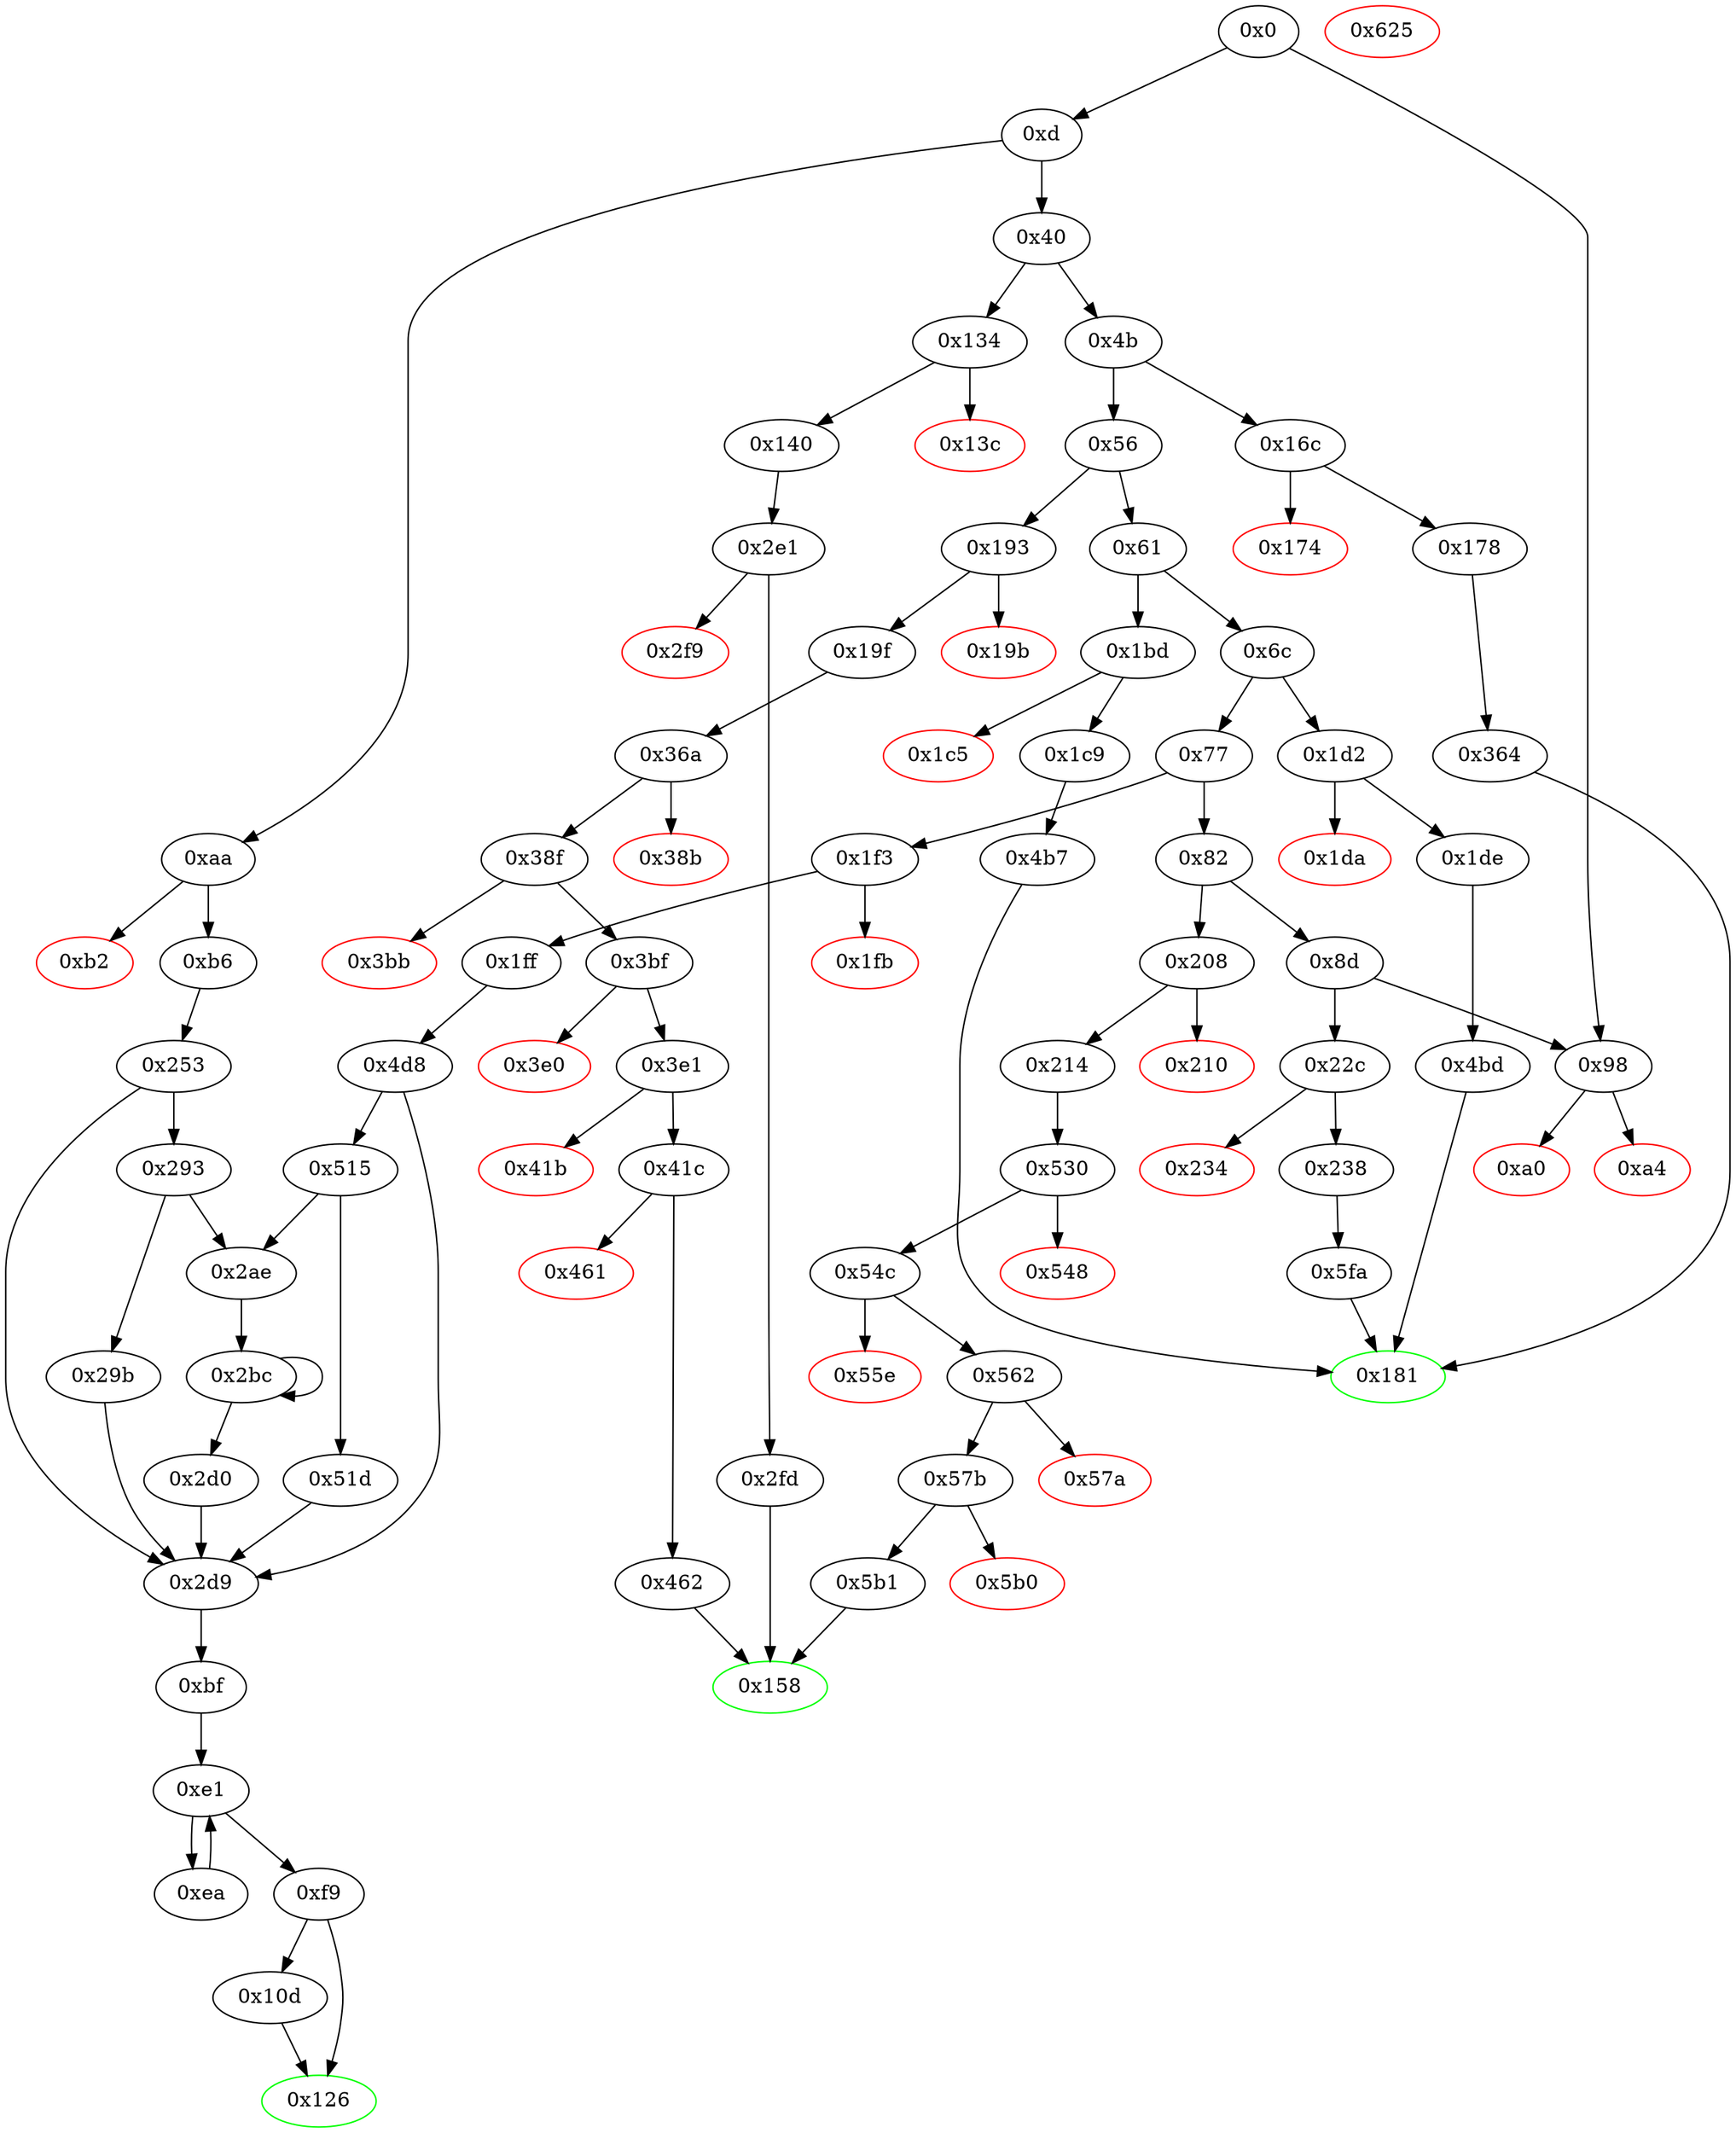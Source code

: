 digraph "" {
"0x364" [fillcolor=white, id="0x364", style=filled, tooltip="Block 0x364\n[0x364:0x369]\n---\nPredecessors: [0x178]\nSuccessors: [0x181]\n---\n0x364 JUMPDEST\n0x365 PUSH1 0x0\n0x367 SLOAD\n0x368 DUP2\n0x369 JUMP\n---\n0x364: JUMPDEST \n0x365: V283 = 0x0\n0x367: V284 = S[0x0]\n0x369: JUMP 0x181\n---\nEntry stack: [V11, 0x181]\nStack pops: 1\nStack additions: [S0, V284]\nExit stack: [V11, 0x181, V284]\n\nDef sites:\nV11: {0xd.0x34}\n0x181: {0x178.0x17a}\n"];
"0xa4" [color=red, fillcolor=white, id="0xa4", style=filled, tooltip="Block 0xa4\n[0xa4:0xa9]\n---\nPredecessors: [0x98]\nSuccessors: []\n---\n0xa4 JUMPDEST\n0xa5 POP\n0xa6 PUSH1 0x0\n0xa8 DUP1\n0xa9 REVERT\n---\n0xa4: JUMPDEST \n0xa6: V43 = 0x0\n0xa9: REVERT 0x0 0x0\n---\nEntry stack: [V11, V39]\nStack pops: 1\nStack additions: []\nExit stack: [V11]\n\nDef sites:\nV11: {0xd.0x34}\nV39: {0x98.0x99}\n"];
"0xd" [fillcolor=white, id="0xd", style=filled, tooltip="Block 0xd\n[0xd:0x3f]\n---\nPredecessors: [0x0]\nSuccessors: [0x40, 0xaa]\n---\n0xd PUSH4 0xffffffff\n0x12 PUSH29 0x100000000000000000000000000000000000000000000000000000000\n0x30 PUSH1 0x0\n0x32 CALLDATALOAD\n0x33 DIV\n0x34 AND\n0x35 PUSH4 0x6fdde03\n0x3a DUP2\n0x3b EQ\n0x3c PUSH2 0xaa\n0x3f JUMPI\n---\n0xd: V6 = 0xffffffff\n0x12: V7 = 0x100000000000000000000000000000000000000000000000000000000\n0x30: V8 = 0x0\n0x32: V9 = CALLDATALOAD 0x0\n0x33: V10 = DIV V9 0x100000000000000000000000000000000000000000000000000000000\n0x34: V11 = AND V10 0xffffffff\n0x35: V12 = 0x6fdde03\n0x3b: V13 = EQ V11 0x6fdde03\n0x3c: V14 = 0xaa\n0x3f: JUMPI 0xaa V13\n---\nEntry stack: []\nStack pops: 0\nStack additions: [V11]\nExit stack: [V11]\n\nDef sites:\n"];
"0x2fd" [fillcolor=white, id="0x2fd", style=filled, tooltip="Block 0x2fd\n[0x2fd:0x363]\n---\nPredecessors: [0x2e1]\nSuccessors: [0x158]\n---\n0x2fd JUMPDEST\n0x2fe CALLER\n0x2ff PUSH1 0x0\n0x301 DUP2\n0x302 DUP2\n0x303 MSTORE\n0x304 PUSH1 0x4\n0x306 PUSH1 0x20\n0x308 SWAP1\n0x309 DUP2\n0x30a MSTORE\n0x30b PUSH1 0x40\n0x30d DUP1\n0x30e DUP4\n0x30f SHA3\n0x310 PUSH1 0x1\n0x312 PUSH1 0xa0\n0x314 PUSH1 0x2\n0x316 EXP\n0x317 SUB\n0x318 DUP9\n0x319 AND\n0x31a DUP1\n0x31b DUP6\n0x31c MSTORE\n0x31d SWAP1\n0x31e DUP4\n0x31f MSTORE\n0x320 SWAP3\n0x321 DUP2\n0x322 SWAP1\n0x323 SHA3\n0x324 DUP7\n0x325 SWAP1\n0x326 SSTORE\n0x327 DUP1\n0x328 MLOAD\n0x329 DUP7\n0x32a DUP2\n0x32b MSTORE\n0x32c SWAP1\n0x32d MLOAD\n0x32e SWAP3\n0x32f SWAP4\n0x330 SWAP3\n0x331 PUSH32 0x8c5be1e5ebec7d5bd14f71427d1e84f3dd0314c0f7b2291e5b200ac8c7c3b925\n0x352 SWAP3\n0x353 SWAP2\n0x354 DUP2\n0x355 SWAP1\n0x356 SUB\n0x357 SWAP1\n0x358 SWAP2\n0x359 ADD\n0x35a SWAP1\n0x35b LOG3\n0x35c POP\n0x35d PUSH1 0x1\n0x35f SWAP3\n0x360 SWAP2\n0x361 POP\n0x362 POP\n0x363 JUMP\n---\n0x2fd: JUMPDEST \n0x2fe: V264 = CALLER\n0x2ff: V265 = 0x0\n0x303: M[0x0] = V264\n0x304: V266 = 0x4\n0x306: V267 = 0x20\n0x30a: M[0x20] = 0x4\n0x30b: V268 = 0x40\n0x30f: V269 = SHA3 0x0 0x40\n0x310: V270 = 0x1\n0x312: V271 = 0xa0\n0x314: V272 = 0x2\n0x316: V273 = EXP 0x2 0xa0\n0x317: V274 = SUB 0x10000000000000000000000000000000000000000 0x1\n0x319: V275 = AND V100 0xffffffffffffffffffffffffffffffffffffffff\n0x31c: M[0x0] = V275\n0x31f: M[0x20] = V269\n0x323: V276 = SHA3 0x0 0x40\n0x326: S[V276] = V102\n0x328: V277 = M[0x40]\n0x32b: M[V277] = V102\n0x32d: V278 = M[0x40]\n0x331: V279 = 0x8c5be1e5ebec7d5bd14f71427d1e84f3dd0314c0f7b2291e5b200ac8c7c3b925\n0x356: V280 = SUB V277 V278\n0x359: V281 = ADD 0x20 V280\n0x35b: LOG V278 V281 0x8c5be1e5ebec7d5bd14f71427d1e84f3dd0314c0f7b2291e5b200ac8c7c3b925 V264 V275\n0x35d: V282 = 0x1\n0x363: JUMP 0x158\n---\nEntry stack: [V11, 0x158, V100, V102, 0x0]\nStack pops: 4\nStack additions: [0x1]\nExit stack: [V11, 0x1]\n\nDef sites:\nV11: {0xd.0x34}\n0x158: {0x140.0x142}\nV100: {0x140.0x150}\nV102: {0x140.0x153}\n0x0: {0x2e1.0x2e3}\n"];
"0x16c" [fillcolor=white, id="0x16c", style=filled, tooltip="Block 0x16c\n[0x16c:0x173]\n---\nPredecessors: [0x4b]\nSuccessors: [0x174, 0x178]\n---\n0x16c JUMPDEST\n0x16d CALLVALUE\n0x16e DUP1\n0x16f ISZERO\n0x170 PUSH2 0x178\n0x173 JUMPI\n---\n0x16c: JUMPDEST \n0x16d: V112 = CALLVALUE\n0x16f: V113 = ISZERO V112\n0x170: V114 = 0x178\n0x173: JUMPI 0x178 V113\n---\nEntry stack: [V11]\nStack pops: 0\nStack additions: [V112]\nExit stack: [V11, V112]\n\nDef sites:\nV11: {0xd.0x34}\n"];
"0x19b" [color=red, fillcolor=white, id="0x19b", style=filled, tooltip="Block 0x19b\n[0x19b:0x19e]\n---\nPredecessors: [0x193]\nSuccessors: []\n---\n0x19b PUSH1 0x0\n0x19d DUP1\n0x19e REVERT\n---\n0x19b: V127 = 0x0\n0x19e: REVERT 0x0 0x0\n---\nEntry stack: [V11, V124]\nStack pops: 0\nStack additions: []\nExit stack: [V11, V124]\n\nDef sites:\nV11: {0xd.0x34}\nV124: {0x193.0x194}\n"];
"0xaa" [fillcolor=white, id="0xaa", style=filled, tooltip="Block 0xaa\n[0xaa:0xb1]\n---\nPredecessors: [0xd]\nSuccessors: [0xb2, 0xb6]\n---\n0xaa JUMPDEST\n0xab CALLVALUE\n0xac DUP1\n0xad ISZERO\n0xae PUSH2 0xb6\n0xb1 JUMPI\n---\n0xaa: JUMPDEST \n0xab: V44 = CALLVALUE\n0xad: V45 = ISZERO V44\n0xae: V46 = 0xb6\n0xb1: JUMPI 0xb6 V45\n---\nEntry stack: [V11]\nStack pops: 0\nStack additions: [V44]\nExit stack: [V11, V44]\n\nDef sites:\nV11: {0xd.0x34}\n"];
"0x54c" [fillcolor=white, id="0x54c", style=filled, tooltip="Block 0x54c\n[0x54c:0x55d]\n---\nPredecessors: [0x530]\nSuccessors: [0x55e, 0x562]\n---\n0x54c JUMPDEST\n0x54d CALLER\n0x54e PUSH1 0x1\n0x550 PUSH1 0xa0\n0x552 PUSH1 0x2\n0x554 EXP\n0x555 SUB\n0x556 DUP5\n0x557 AND\n0x558 EQ\n0x559 ISZERO\n0x55a PUSH2 0x562\n0x55d JUMPI\n---\n0x54c: JUMPDEST \n0x54d: V458 = CALLER\n0x54e: V459 = 0x1\n0x550: V460 = 0xa0\n0x552: V461 = 0x2\n0x554: V462 = EXP 0x2 0xa0\n0x555: V463 = SUB 0x10000000000000000000000000000000000000000 0x1\n0x557: V464 = AND V181 0xffffffffffffffffffffffffffffffffffffffff\n0x558: V465 = EQ V464 V458\n0x559: V466 = ISZERO V465\n0x55a: V467 = 0x562\n0x55d: JUMPI 0x562 V466\n---\nEntry stack: [V11, 0x158, V181, V183, 0x0]\nStack pops: 3\nStack additions: [S2, S1, S0]\nExit stack: [V11, 0x158, V181, V183, 0x0]\n\nDef sites:\nV11: {0xd.0x34}\n0x158: {0x214.0x216}\nV181: {0x214.0x224}\nV183: {0x214.0x227}\n0x0: {0x530.0x532}\n"];
"0xbf" [fillcolor=white, id="0xbf", style=filled, tooltip="Block 0xbf\n[0xbf:0xe0]\n---\nPredecessors: [0x2d9]\nSuccessors: [0xe1]\n---\n0xbf JUMPDEST\n0xc0 PUSH1 0x40\n0xc2 DUP1\n0xc3 MLOAD\n0xc4 PUSH1 0x20\n0xc6 DUP1\n0xc7 DUP3\n0xc8 MSTORE\n0xc9 DUP4\n0xca MLOAD\n0xcb DUP2\n0xcc DUP4\n0xcd ADD\n0xce MSTORE\n0xcf DUP4\n0xd0 MLOAD\n0xd1 SWAP2\n0xd2 SWAP3\n0xd3 DUP4\n0xd4 SWAP3\n0xd5 SWAP1\n0xd6 DUP4\n0xd7 ADD\n0xd8 SWAP2\n0xd9 DUP6\n0xda ADD\n0xdb SWAP1\n0xdc DUP1\n0xdd DUP4\n0xde DUP4\n0xdf PUSH1 0x0\n---\n0xbf: JUMPDEST \n0xc0: V50 = 0x40\n0xc3: V51 = M[0x40]\n0xc4: V52 = 0x20\n0xc8: M[V51] = 0x20\n0xca: V53 = M[S0]\n0xcd: V54 = ADD V51 0x20\n0xce: M[V54] = V53\n0xd0: V55 = M[S0]\n0xd7: V56 = ADD V51 0x40\n0xda: V57 = ADD S0 0x20\n0xdf: V58 = 0x0\n---\nEntry stack: [V11, 0xbf, S0]\nStack pops: 1\nStack additions: [S0, V51, V51, V56, V57, V55, V55, V56, V57, 0x0]\nExit stack: [V11, 0xbf, S0, V51, V51, V56, V57, V55, V55, V56, V57, 0x0]\n\nDef sites:\nV11: {0xd.0x34}\n0xbf: {0x1ff.0x201, 0xb6.0xb8}\nS0: {0x4d8.0x4e0, 0x253.0x25b}\n"];
"0x57a" [color=red, fillcolor=white, id="0x57a", style=filled, tooltip="Block 0x57a\n[0x57a:0x57a]\n---\nPredecessors: [0x562]\nSuccessors: []\n---\n0x57a INVALID\n---\n0x57a: INVALID \n---\nEntry stack: [V11, 0x158, V181, V183, 0x0]\nStack pops: 0\nStack additions: []\nExit stack: [V11, 0x158, V181, V183, 0x0]\n\nDef sites:\nV11: {0xd.0x34}\n0x158: {0x214.0x216}\nV181: {0x214.0x224}\nV183: {0x214.0x227}\n0x0: {0x530.0x532}\n"];
"0x3bf" [fillcolor=white, id="0x3bf", style=filled, tooltip="Block 0x3bf\n[0x3bf:0x3df]\n---\nPredecessors: [0x38f]\nSuccessors: [0x3e0, 0x3e1]\n---\n0x3bf JUMPDEST\n0x3c0 PUSH1 0x1\n0x3c2 PUSH1 0xa0\n0x3c4 PUSH1 0x2\n0x3c6 EXP\n0x3c7 SUB\n0x3c8 DUP5\n0x3c9 AND\n0x3ca PUSH1 0x0\n0x3cc SWAP1\n0x3cd DUP2\n0x3ce MSTORE\n0x3cf PUSH1 0x5\n0x3d1 PUSH1 0x20\n0x3d3 MSTORE\n0x3d4 PUSH1 0x40\n0x3d6 SWAP1\n0x3d7 SHA3\n0x3d8 SLOAD\n0x3d9 DUP3\n0x3da GT\n0x3db ISZERO\n0x3dc PUSH2 0x3e1\n0x3df JUMPI\n---\n0x3bf: JUMPDEST \n0x3c0: V319 = 0x1\n0x3c2: V320 = 0xa0\n0x3c4: V321 = 0x2\n0x3c6: V322 = EXP 0x2 0xa0\n0x3c7: V323 = SUB 0x10000000000000000000000000000000000000000 0x1\n0x3c9: V324 = AND V136 0xffffffffffffffffffffffffffffffffffffffff\n0x3ca: V325 = 0x0\n0x3ce: M[0x0] = V324\n0x3cf: V326 = 0x5\n0x3d1: V327 = 0x20\n0x3d3: M[0x20] = 0x5\n0x3d4: V328 = 0x40\n0x3d7: V329 = SHA3 0x0 0x40\n0x3d8: V330 = S[V329]\n0x3da: V331 = GT V141 V330\n0x3db: V332 = ISZERO V331\n0x3dc: V333 = 0x3e1\n0x3df: JUMPI 0x3e1 V332\n---\nEntry stack: [V11, 0x158, V136, V139, V141, 0x0]\nStack pops: 4\nStack additions: [S3, S2, S1, S0]\nExit stack: [V11, 0x158, V136, V139, V141, 0x0]\n\nDef sites:\nV11: {0xd.0x34}\n0x158: {0x19f.0x1a1}\nV136: {0x19f.0x1b0}\nV139: {0x19f.0x1b5}\nV141: {0x19f.0x1b8}\n0x0: {0x36a.0x375}\n"];
"0x51d" [fillcolor=white, id="0x51d", style=filled, tooltip="Block 0x51d\n[0x51d:0x52f]\n---\nPredecessors: [0x515]\nSuccessors: [0x2d9]\n---\n0x51d PUSH2 0x100\n0x520 DUP1\n0x521 DUP4\n0x522 SLOAD\n0x523 DIV\n0x524 MUL\n0x525 DUP4\n0x526 MSTORE\n0x527 SWAP2\n0x528 PUSH1 0x20\n0x52a ADD\n0x52b SWAP2\n0x52c PUSH2 0x2d9\n0x52f JUMP\n---\n0x51d: V440 = 0x100\n0x522: V441 = S[0x2]\n0x523: V442 = DIV V441 0x100\n0x524: V443 = MUL V442 0x100\n0x526: M[V434] = V443\n0x528: V444 = 0x20\n0x52a: V445 = ADD 0x20 V434\n0x52c: V446 = 0x2d9\n0x52f: JUMP 0x2d9\n---\nEntry stack: [V11, 0xbf, V416, 0x2, V427, V434, 0x2, V427]\nStack pops: 3\nStack additions: [V445, S1, S0]\nExit stack: [V11, 0xbf, V416, 0x2, V427, V445, 0x2, V427]\n\nDef sites:\nV11: {0xd.0x34}\n0xbf: {0x1ff.0x201}\nV416: {0x4d8.0x4e0}\n0x2: {0x4d8.0x4d9}\nV427: {0x4d8.0x4f5}\nV434: {0x4d8.0x50c}\n0x2: {0x4d8.0x4d9}\nV427: {0x4d8.0x4f5}\n"];
"0xea" [fillcolor=white, id="0xea", style=filled, tooltip="Block 0xea\n[0xea:0xf8]\n---\nPredecessors: [0xe1]\nSuccessors: [0xe1]\n---\n0xea DUP2\n0xeb DUP2\n0xec ADD\n0xed MLOAD\n0xee DUP4\n0xef DUP3\n0xf0 ADD\n0xf1 MSTORE\n0xf2 PUSH1 0x20\n0xf4 ADD\n0xf5 PUSH2 0xe1\n0xf8 JUMP\n---\n0xec: V62 = ADD S0 V57\n0xed: V63 = M[V62]\n0xf0: V64 = ADD S0 V56\n0xf1: M[V64] = V63\n0xf2: V65 = 0x20\n0xf4: V66 = ADD 0x20 S0\n0xf5: V67 = 0xe1\n0xf8: JUMP 0xe1\n---\nEntry stack: [V11, 0xbf, S9, V51, V51, V56, V57, V55, V55, V56, V57, S0]\nStack pops: 3\nStack additions: [S2, S1, V66]\nExit stack: [V11, 0xbf, S9, V51, V51, V56, V57, V55, V55, V56, V57, V66]\n\nDef sites:\nV11: {0xd.0x34}\n0xbf: {0x1ff.0x201, 0xb6.0xb8}\nS9: {0x4d8.0x4e0, 0x253.0x25b}\nV51: {0xbf.0xc3}\nV51: {0xbf.0xc3}\nV56: {0xbf.0xd7}\nV57: {0xbf.0xda}\nV55: {0xbf.0xd0}\nV55: {0xbf.0xd0}\nV56: {0xbf.0xd7}\nV57: {0xbf.0xda}\nS0: {0xea.0xf4, 0xbf.0xdf}\n"];
"0xa0" [color=red, fillcolor=white, id="0xa0", style=filled, tooltip="Block 0xa0\n[0xa0:0xa3]\n---\nPredecessors: [0x98]\nSuccessors: []\n---\n0xa0 PUSH1 0x0\n0xa2 DUP1\n0xa3 REVERT\n---\n0xa0: V42 = 0x0\n0xa3: REVERT 0x0 0x0\n---\nEntry stack: [V11, V39]\nStack pops: 0\nStack additions: []\nExit stack: [V11, V39]\n\nDef sites:\nV11: {0xd.0x34}\nV39: {0x98.0x99}\n"];
"0x562" [fillcolor=white, id="0x562", style=filled, tooltip="Block 0x562\n[0x562:0x579]\n---\nPredecessors: [0x54c]\nSuccessors: [0x57a, 0x57b]\n---\n0x562 JUMPDEST\n0x563 CALLER\n0x564 PUSH1 0x0\n0x566 SWAP1\n0x567 DUP2\n0x568 MSTORE\n0x569 PUSH1 0x5\n0x56b PUSH1 0x20\n0x56d MSTORE\n0x56e PUSH1 0x40\n0x570 SWAP1\n0x571 SHA3\n0x572 SLOAD\n0x573 DUP3\n0x574 GT\n0x575 ISZERO\n0x576 PUSH2 0x57b\n0x579 JUMPI\n---\n0x562: JUMPDEST \n0x563: V469 = CALLER\n0x564: V470 = 0x0\n0x568: M[0x0] = V469\n0x569: V471 = 0x5\n0x56b: V472 = 0x20\n0x56d: M[0x20] = 0x5\n0x56e: V473 = 0x40\n0x571: V474 = SHA3 0x0 0x40\n0x572: V475 = S[V474]\n0x574: V476 = GT V183 V475\n0x575: V477 = ISZERO V476\n0x576: V478 = 0x57b\n0x579: JUMPI 0x57b V477\n---\nEntry stack: [V11, 0x158, V181, V183, 0x0]\nStack pops: 2\nStack additions: [S1, S0]\nExit stack: [V11, 0x158, V181, V183, 0x0]\n\nDef sites:\nV11: {0xd.0x34}\n0x158: {0x214.0x216}\nV181: {0x214.0x224}\nV183: {0x214.0x227}\n0x0: {0x530.0x532}\n"];
"0x293" [fillcolor=white, id="0x293", style=filled, tooltip="Block 0x293\n[0x293:0x29a]\n---\nPredecessors: [0x253]\nSuccessors: [0x29b, 0x2ae]\n---\n0x293 DUP1\n0x294 PUSH1 0x1f\n0x296 LT\n0x297 PUSH2 0x2ae\n0x29a JUMPI\n---\n0x294: V227 = 0x1f\n0x296: V228 = LT 0x1f V217\n0x297: V229 = 0x2ae\n0x29a: JUMPI 0x2ae V228\n---\nEntry stack: [V11, 0xbf, V205, 0x3, V217, V224, 0x3, V217]\nStack pops: 1\nStack additions: [S0]\nExit stack: [V11, 0xbf, V205, 0x3, V217, V224, 0x3, V217]\n\nDef sites:\nV11: {0xd.0x34}\n0xbf: {0xb6.0xb8}\nV205: {0x253.0x25b}\n0x3: {0x253.0x254}\nV217: {0x253.0x273}\nV224: {0x253.0x28a}\n0x3: {0x253.0x254}\nV217: {0x253.0x273}\n"];
"0x1d2" [fillcolor=white, id="0x1d2", style=filled, tooltip="Block 0x1d2\n[0x1d2:0x1d9]\n---\nPredecessors: [0x6c]\nSuccessors: [0x1da, 0x1de]\n---\n0x1d2 JUMPDEST\n0x1d3 CALLVALUE\n0x1d4 DUP1\n0x1d5 ISZERO\n0x1d6 PUSH2 0x1de\n0x1d9 JUMPI\n---\n0x1d2: JUMPDEST \n0x1d3: V149 = CALLVALUE\n0x1d5: V150 = ISZERO V149\n0x1d6: V151 = 0x1de\n0x1d9: JUMPI 0x1de V150\n---\nEntry stack: [V11]\nStack pops: 0\nStack additions: [V149]\nExit stack: [V11, V149]\n\nDef sites:\nV11: {0xd.0x34}\n"];
"0x2f9" [color=red, fillcolor=white, id="0x2f9", style=filled, tooltip="Block 0x2f9\n[0x2f9:0x2fc]\n---\nPredecessors: [0x2e1]\nSuccessors: []\n---\n0x2f9 PUSH1 0x0\n0x2fb DUP1\n0x2fc REVERT\n---\n0x2f9: V263 = 0x0\n0x2fc: REVERT 0x0 0x0\n---\nEntry stack: [V11, 0x158, V100, V102, 0x0]\nStack pops: 0\nStack additions: []\nExit stack: [V11, 0x158, V100, V102, 0x0]\n\nDef sites:\nV11: {0xd.0x34}\n0x158: {0x140.0x142}\nV100: {0x140.0x150}\nV102: {0x140.0x153}\n0x0: {0x2e1.0x2e3}\n"];
"0x36a" [fillcolor=white, id="0x36a", style=filled, tooltip="Block 0x36a\n[0x36a:0x38a]\n---\nPredecessors: [0x19f]\nSuccessors: [0x38b, 0x38f]\n---\n0x36a JUMPDEST\n0x36b PUSH1 0x1\n0x36d PUSH1 0xa0\n0x36f PUSH1 0x2\n0x371 EXP\n0x372 SUB\n0x373 DUP4\n0x374 AND\n0x375 PUSH1 0x0\n0x377 SWAP1\n0x378 DUP2\n0x379 MSTORE\n0x37a PUSH1 0x5\n0x37c PUSH1 0x20\n0x37e MSTORE\n0x37f PUSH1 0x40\n0x381 DUP2\n0x382 SHA3\n0x383 SLOAD\n0x384 DUP3\n0x385 GT\n0x386 ISZERO\n0x387 PUSH2 0x38f\n0x38a JUMPI\n---\n0x36a: JUMPDEST \n0x36b: V285 = 0x1\n0x36d: V286 = 0xa0\n0x36f: V287 = 0x2\n0x371: V288 = EXP 0x2 0xa0\n0x372: V289 = SUB 0x10000000000000000000000000000000000000000 0x1\n0x374: V290 = AND V136 0xffffffffffffffffffffffffffffffffffffffff\n0x375: V291 = 0x0\n0x379: M[0x0] = V290\n0x37a: V292 = 0x5\n0x37c: V293 = 0x20\n0x37e: M[0x20] = 0x5\n0x37f: V294 = 0x40\n0x382: V295 = SHA3 0x0 0x40\n0x383: V296 = S[V295]\n0x385: V297 = GT V141 V296\n0x386: V298 = ISZERO V297\n0x387: V299 = 0x38f\n0x38a: JUMPI 0x38f V298\n---\nEntry stack: [V11, 0x158, V136, V139, V141]\nStack pops: 3\nStack additions: [S2, S1, S0, 0x0]\nExit stack: [V11, 0x158, V136, V139, V141, 0x0]\n\nDef sites:\nV11: {0xd.0x34}\n0x158: {0x19f.0x1a1}\nV136: {0x19f.0x1b0}\nV139: {0x19f.0x1b5}\nV141: {0x19f.0x1b8}\n"];
"0x1de" [fillcolor=white, id="0x1de", style=filled, tooltip="Block 0x1de\n[0x1de:0x1f2]\n---\nPredecessors: [0x1d2]\nSuccessors: [0x4bd]\n---\n0x1de JUMPDEST\n0x1df POP\n0x1e0 PUSH2 0x181\n0x1e3 PUSH1 0x1\n0x1e5 PUSH1 0xa0\n0x1e7 PUSH1 0x2\n0x1e9 EXP\n0x1ea SUB\n0x1eb PUSH1 0x4\n0x1ed CALLDATALOAD\n0x1ee AND\n0x1ef PUSH2 0x4bd\n0x1f2 JUMP\n---\n0x1de: JUMPDEST \n0x1e0: V153 = 0x181\n0x1e3: V154 = 0x1\n0x1e5: V155 = 0xa0\n0x1e7: V156 = 0x2\n0x1e9: V157 = EXP 0x2 0xa0\n0x1ea: V158 = SUB 0x10000000000000000000000000000000000000000 0x1\n0x1eb: V159 = 0x4\n0x1ed: V160 = CALLDATALOAD 0x4\n0x1ee: V161 = AND V160 0xffffffffffffffffffffffffffffffffffffffff\n0x1ef: V162 = 0x4bd\n0x1f2: JUMP 0x4bd\n---\nEntry stack: [V11, V149]\nStack pops: 1\nStack additions: [0x181, V161]\nExit stack: [V11, 0x181, V161]\n\nDef sites:\nV11: {0xd.0x34}\nV149: {0x1d2.0x1d3}\n"];
"0x82" [fillcolor=white, id="0x82", style=filled, tooltip="Block 0x82\n[0x82:0x8c]\n---\nPredecessors: [0x77]\nSuccessors: [0x8d, 0x208]\n---\n0x82 DUP1\n0x83 PUSH4 0xa9059cbb\n0x88 EQ\n0x89 PUSH2 0x208\n0x8c JUMPI\n---\n0x83: V33 = 0xa9059cbb\n0x88: V34 = EQ 0xa9059cbb V11\n0x89: V35 = 0x208\n0x8c: JUMPI 0x208 V34\n---\nEntry stack: [V11]\nStack pops: 1\nStack additions: [S0]\nExit stack: [V11]\n\nDef sites:\nV11: {0xd.0x34}\n"];
"0x625" [color=red, fillcolor=white, id="0x625", style=filled, tooltip="Block 0x625\n[0x625:0x650]\n---\nPredecessors: []\nSuccessors: []\n---\n0x625 STOP\n0x626 LOG1\n0x627 PUSH6 0x627a7a723058\n0x62e SHA3\n0x62f PUSH28 0xc71cafa699d3430d61b1cb8570a79e9787cadb70ce66426ad0c841da\n0x64c MISSING 0xc1\n0x64d SWAP11\n0x64e MISSING 0xea\n0x64f STOP\n0x650 MISSING 0x29\n---\n0x625: STOP \n0x626: LOG S0 S1 S2\n0x627: V528 = 0x627a7a723058\n0x62e: V529 = SHA3 0x627a7a723058 S3\n0x62f: V530 = 0xc71cafa699d3430d61b1cb8570a79e9787cadb70ce66426ad0c841da\n0x64c: MISSING 0xc1\n0x64e: MISSING 0xea\n0x64f: STOP \n0x650: MISSING 0x29\n---\nEntry stack: []\nStack pops: 0\nStack additions: [0xc71cafa699d3430d61b1cb8570a79e9787cadb70ce66426ad0c841da, V529, S11, S1, S2, S3, S4, S5, S6, S7, S8, S9, S10, S0]\nExit stack: []\n\nDef sites:\n"];
"0x41b" [color=red, fillcolor=white, id="0x41b", style=filled, tooltip="Block 0x41b\n[0x41b:0x41b]\n---\nPredecessors: [0x3e1]\nSuccessors: []\n---\n0x41b INVALID\n---\n0x41b: INVALID \n---\nEntry stack: [V11, 0x158, V136, V139, V141, 0x0]\nStack pops: 0\nStack additions: []\nExit stack: [V11, 0x158, V136, V139, V141, 0x0]\n\nDef sites:\nV11: {0xd.0x34}\n0x158: {0x19f.0x1a1}\nV136: {0x19f.0x1b0}\nV139: {0x19f.0x1b5}\nV141: {0x19f.0x1b8}\n0x0: {0x36a.0x375}\n"];
"0x214" [fillcolor=white, id="0x214", style=filled, tooltip="Block 0x214\n[0x214:0x22b]\n---\nPredecessors: [0x208]\nSuccessors: [0x530]\n---\n0x214 JUMPDEST\n0x215 POP\n0x216 PUSH2 0x158\n0x219 PUSH1 0x1\n0x21b PUSH1 0xa0\n0x21d PUSH1 0x2\n0x21f EXP\n0x220 SUB\n0x221 PUSH1 0x4\n0x223 CALLDATALOAD\n0x224 AND\n0x225 PUSH1 0x24\n0x227 CALLDATALOAD\n0x228 PUSH2 0x530\n0x22b JUMP\n---\n0x214: JUMPDEST \n0x216: V173 = 0x158\n0x219: V174 = 0x1\n0x21b: V175 = 0xa0\n0x21d: V176 = 0x2\n0x21f: V177 = EXP 0x2 0xa0\n0x220: V178 = SUB 0x10000000000000000000000000000000000000000 0x1\n0x221: V179 = 0x4\n0x223: V180 = CALLDATALOAD 0x4\n0x224: V181 = AND V180 0xffffffffffffffffffffffffffffffffffffffff\n0x225: V182 = 0x24\n0x227: V183 = CALLDATALOAD 0x24\n0x228: V184 = 0x530\n0x22b: JUMP 0x530\n---\nEntry stack: [V11, V169]\nStack pops: 1\nStack additions: [0x158, V181, V183]\nExit stack: [V11, 0x158, V181, V183]\n\nDef sites:\nV11: {0xd.0x34}\nV169: {0x208.0x209}\n"];
"0x4bd" [fillcolor=white, id="0x4bd", style=filled, tooltip="Block 0x4bd\n[0x4bd:0x4d7]\n---\nPredecessors: [0x1de]\nSuccessors: [0x181]\n---\n0x4bd JUMPDEST\n0x4be PUSH1 0x1\n0x4c0 PUSH1 0xa0\n0x4c2 PUSH1 0x2\n0x4c4 EXP\n0x4c5 SUB\n0x4c6 AND\n0x4c7 PUSH1 0x0\n0x4c9 SWAP1\n0x4ca DUP2\n0x4cb MSTORE\n0x4cc PUSH1 0x5\n0x4ce PUSH1 0x20\n0x4d0 MSTORE\n0x4d1 PUSH1 0x40\n0x4d3 SWAP1\n0x4d4 SHA3\n0x4d5 SLOAD\n0x4d6 SWAP1\n0x4d7 JUMP\n---\n0x4bd: JUMPDEST \n0x4be: V401 = 0x1\n0x4c0: V402 = 0xa0\n0x4c2: V403 = 0x2\n0x4c4: V404 = EXP 0x2 0xa0\n0x4c5: V405 = SUB 0x10000000000000000000000000000000000000000 0x1\n0x4c6: V406 = AND 0xffffffffffffffffffffffffffffffffffffffff V161\n0x4c7: V407 = 0x0\n0x4cb: M[0x0] = V406\n0x4cc: V408 = 0x5\n0x4ce: V409 = 0x20\n0x4d0: M[0x20] = 0x5\n0x4d1: V410 = 0x40\n0x4d4: V411 = SHA3 0x0 0x40\n0x4d5: V412 = S[V411]\n0x4d7: JUMP 0x181\n---\nEntry stack: [V11, 0x181, V161]\nStack pops: 2\nStack additions: [V412]\nExit stack: [V11, V412]\n\nDef sites:\nV11: {0xd.0x34}\n0x181: {0x1de.0x1e0}\nV161: {0x1de.0x1ee}\n"];
"0x3e0" [color=red, fillcolor=white, id="0x3e0", style=filled, tooltip="Block 0x3e0\n[0x3e0:0x3e0]\n---\nPredecessors: [0x3bf]\nSuccessors: []\n---\n0x3e0 INVALID\n---\n0x3e0: INVALID \n---\nEntry stack: [V11, 0x158, V136, V139, V141, 0x0]\nStack pops: 0\nStack additions: []\nExit stack: [V11, 0x158, V136, V139, V141, 0x0]\n\nDef sites:\nV11: {0xd.0x34}\n0x158: {0x19f.0x1a1}\nV136: {0x19f.0x1b0}\nV139: {0x19f.0x1b5}\nV141: {0x19f.0x1b8}\n0x0: {0x36a.0x375}\n"];
"0x238" [fillcolor=white, id="0x238", style=filled, tooltip="Block 0x238\n[0x238:0x252]\n---\nPredecessors: [0x22c]\nSuccessors: [0x5fa]\n---\n0x238 JUMPDEST\n0x239 POP\n0x23a PUSH2 0x181\n0x23d PUSH1 0x1\n0x23f PUSH1 0xa0\n0x241 PUSH1 0x2\n0x243 EXP\n0x244 SUB\n0x245 PUSH1 0x4\n0x247 CALLDATALOAD\n0x248 DUP2\n0x249 AND\n0x24a SWAP1\n0x24b PUSH1 0x24\n0x24d CALLDATALOAD\n0x24e AND\n0x24f PUSH2 0x5fa\n0x252 JUMP\n---\n0x238: JUMPDEST \n0x23a: V189 = 0x181\n0x23d: V190 = 0x1\n0x23f: V191 = 0xa0\n0x241: V192 = 0x2\n0x243: V193 = EXP 0x2 0xa0\n0x244: V194 = SUB 0x10000000000000000000000000000000000000000 0x1\n0x245: V195 = 0x4\n0x247: V196 = CALLDATALOAD 0x4\n0x249: V197 = AND 0xffffffffffffffffffffffffffffffffffffffff V196\n0x24b: V198 = 0x24\n0x24d: V199 = CALLDATALOAD 0x24\n0x24e: V200 = AND V199 0xffffffffffffffffffffffffffffffffffffffff\n0x24f: V201 = 0x5fa\n0x252: JUMP 0x5fa\n---\nEntry stack: [V11, V185]\nStack pops: 1\nStack additions: [0x181, V197, V200]\nExit stack: [V11, 0x181, V197, V200]\n\nDef sites:\nV11: {0xd.0x34}\nV185: {0x22c.0x22d}\n"];
"0x98" [fillcolor=white, id="0x98", style=filled, tooltip="Block 0x98\n[0x98:0x9f]\n---\nPredecessors: [0x0, 0x8d]\nSuccessors: [0xa0, 0xa4]\n---\n0x98 JUMPDEST\n0x99 CALLVALUE\n0x9a DUP1\n0x9b ISZERO\n0x9c PUSH2 0xa4\n0x9f JUMPI\n---\n0x98: JUMPDEST \n0x99: V39 = CALLVALUE\n0x9b: V40 = ISZERO V39\n0x9c: V41 = 0xa4\n0x9f: JUMPI 0xa4 V40\n---\nEntry stack: [V11]\nStack pops: 0\nStack additions: [V39]\nExit stack: [V11, V39]\n\nDef sites:\nV11: {0xd.0x34}\n"];
"0x1ff" [fillcolor=white, id="0x1ff", style=filled, tooltip="Block 0x1ff\n[0x1ff:0x207]\n---\nPredecessors: [0x1f3]\nSuccessors: [0x4d8]\n---\n0x1ff JUMPDEST\n0x200 POP\n0x201 PUSH2 0xbf\n0x204 PUSH2 0x4d8\n0x207 JUMP\n---\n0x1ff: JUMPDEST \n0x201: V167 = 0xbf\n0x204: V168 = 0x4d8\n0x207: JUMP 0x4d8\n---\nEntry stack: [V11, V163]\nStack pops: 1\nStack additions: [0xbf]\nExit stack: [V11, 0xbf]\n\nDef sites:\nV11: {0xd.0x34}\nV163: {0x1f3.0x1f4}\n"];
"0x134" [fillcolor=white, id="0x134", style=filled, tooltip="Block 0x134\n[0x134:0x13b]\n---\nPredecessors: [0x40]\nSuccessors: [0x13c, 0x140]\n---\n0x134 JUMPDEST\n0x135 CALLVALUE\n0x136 DUP1\n0x137 ISZERO\n0x138 PUSH2 0x140\n0x13b JUMPI\n---\n0x134: JUMPDEST \n0x135: V88 = CALLVALUE\n0x137: V89 = ISZERO V88\n0x138: V90 = 0x140\n0x13b: JUMPI 0x140 V89\n---\nEntry stack: [V11]\nStack pops: 0\nStack additions: [V88]\nExit stack: [V11, V88]\n\nDef sites:\nV11: {0xd.0x34}\n"];
"0xb6" [fillcolor=white, id="0xb6", style=filled, tooltip="Block 0xb6\n[0xb6:0xbe]\n---\nPredecessors: [0xaa]\nSuccessors: [0x253]\n---\n0xb6 JUMPDEST\n0xb7 POP\n0xb8 PUSH2 0xbf\n0xbb PUSH2 0x253\n0xbe JUMP\n---\n0xb6: JUMPDEST \n0xb8: V48 = 0xbf\n0xbb: V49 = 0x253\n0xbe: JUMP 0x253\n---\nEntry stack: [V11, V44]\nStack pops: 1\nStack additions: [0xbf]\nExit stack: [V11, 0xbf]\n\nDef sites:\nV11: {0xd.0x34}\nV44: {0xaa.0xab}\n"];
"0x22c" [fillcolor=white, id="0x22c", style=filled, tooltip="Block 0x22c\n[0x22c:0x233]\n---\nPredecessors: [0x8d]\nSuccessors: [0x234, 0x238]\n---\n0x22c JUMPDEST\n0x22d CALLVALUE\n0x22e DUP1\n0x22f ISZERO\n0x230 PUSH2 0x238\n0x233 JUMPI\n---\n0x22c: JUMPDEST \n0x22d: V185 = CALLVALUE\n0x22f: V186 = ISZERO V185\n0x230: V187 = 0x238\n0x233: JUMPI 0x238 V186\n---\nEntry stack: [V11]\nStack pops: 0\nStack additions: [V185]\nExit stack: [V11, V185]\n\nDef sites:\nV11: {0xd.0x34}\n"];
"0xe1" [fillcolor=white, id="0xe1", style=filled, tooltip="Block 0xe1\n[0xe1:0xe9]\n---\nPredecessors: [0xbf, 0xea]\nSuccessors: [0xea, 0xf9]\n---\n0xe1 JUMPDEST\n0xe2 DUP4\n0xe3 DUP2\n0xe4 LT\n0xe5 ISZERO\n0xe6 PUSH2 0xf9\n0xe9 JUMPI\n---\n0xe1: JUMPDEST \n0xe4: V59 = LT S0 V55\n0xe5: V60 = ISZERO V59\n0xe6: V61 = 0xf9\n0xe9: JUMPI 0xf9 V60\n---\nEntry stack: [V11, 0xbf, S9, V51, V51, V56, V57, V55, V55, V56, V57, S0]\nStack pops: 4\nStack additions: [S3, S2, S1, S0]\nExit stack: [V11, 0xbf, S9, V51, V51, V56, V57, V55, V55, V56, V57, S0]\n\nDef sites:\nV11: {0xd.0x34}\n0xbf: {0x1ff.0x201, 0xb6.0xb8}\nS9: {0x4d8.0x4e0, 0x253.0x25b}\nV51: {0xbf.0xc3}\nV51: {0xbf.0xc3}\nV56: {0xbf.0xd7}\nV57: {0xbf.0xda}\nV55: {0xbf.0xd0}\nV55: {0xbf.0xd0}\nV56: {0xbf.0xd7}\nV57: {0xbf.0xda}\nS0: {0xea.0xf4, 0xbf.0xdf}\n"];
"0x56" [fillcolor=white, id="0x56", style=filled, tooltip="Block 0x56\n[0x56:0x60]\n---\nPredecessors: [0x4b]\nSuccessors: [0x61, 0x193]\n---\n0x56 DUP1\n0x57 PUSH4 0x23b872dd\n0x5c EQ\n0x5d PUSH2 0x193\n0x60 JUMPI\n---\n0x57: V21 = 0x23b872dd\n0x5c: V22 = EQ 0x23b872dd V11\n0x5d: V23 = 0x193\n0x60: JUMPI 0x193 V22\n---\nEntry stack: [V11]\nStack pops: 1\nStack additions: [S0]\nExit stack: [V11]\n\nDef sites:\nV11: {0xd.0x34}\n"];
"0x193" [fillcolor=white, id="0x193", style=filled, tooltip="Block 0x193\n[0x193:0x19a]\n---\nPredecessors: [0x56]\nSuccessors: [0x19b, 0x19f]\n---\n0x193 JUMPDEST\n0x194 CALLVALUE\n0x195 DUP1\n0x196 ISZERO\n0x197 PUSH2 0x19f\n0x19a JUMPI\n---\n0x193: JUMPDEST \n0x194: V124 = CALLVALUE\n0x196: V125 = ISZERO V124\n0x197: V126 = 0x19f\n0x19a: JUMPI 0x19f V125\n---\nEntry stack: [V11]\nStack pops: 0\nStack additions: [V124]\nExit stack: [V11, V124]\n\nDef sites:\nV11: {0xd.0x34}\n"];
"0x4b" [fillcolor=white, id="0x4b", style=filled, tooltip="Block 0x4b\n[0x4b:0x55]\n---\nPredecessors: [0x40]\nSuccessors: [0x56, 0x16c]\n---\n0x4b DUP1\n0x4c PUSH4 0x18160ddd\n0x51 EQ\n0x52 PUSH2 0x16c\n0x55 JUMPI\n---\n0x4c: V18 = 0x18160ddd\n0x51: V19 = EQ 0x18160ddd V11\n0x52: V20 = 0x16c\n0x55: JUMPI 0x16c V19\n---\nEntry stack: [V11]\nStack pops: 1\nStack additions: [S0]\nExit stack: [V11]\n\nDef sites:\nV11: {0xd.0x34}\n"];
"0x1da" [color=red, fillcolor=white, id="0x1da", style=filled, tooltip="Block 0x1da\n[0x1da:0x1dd]\n---\nPredecessors: [0x1d2]\nSuccessors: []\n---\n0x1da PUSH1 0x0\n0x1dc DUP1\n0x1dd REVERT\n---\n0x1da: V152 = 0x0\n0x1dd: REVERT 0x0 0x0\n---\nEntry stack: [V11, V149]\nStack pops: 0\nStack additions: []\nExit stack: [V11, V149]\n\nDef sites:\nV11: {0xd.0x34}\nV149: {0x1d2.0x1d3}\n"];
"0x2d0" [fillcolor=white, id="0x2d0", style=filled, tooltip="Block 0x2d0\n[0x2d0:0x2d8]\n---\nPredecessors: [0x2bc]\nSuccessors: [0x2d9]\n---\n0x2d0 DUP3\n0x2d1 SWAP1\n0x2d2 SUB\n0x2d3 PUSH1 0x1f\n0x2d5 AND\n0x2d6 DUP3\n0x2d7 ADD\n0x2d8 SWAP2\n---\n0x2d2: V249 = SUB V246 V237\n0x2d3: V250 = 0x1f\n0x2d5: V251 = AND 0x1f V249\n0x2d7: V252 = ADD V237 V251\n---\nEntry stack: [V11, 0xbf, S5, {0x2, 0x3}, S3, V237, V244, V246]\nStack pops: 3\nStack additions: [V252, S1, S2]\nExit stack: [V11, 0xbf, S5, {0x2, 0x3}, S3, V252, V244, V237]\n\nDef sites:\nV11: {0xd.0x34}\n0xbf: {0x1ff.0x201, 0xb6.0xb8}\nS5: {0x4d8.0x4e0, 0x253.0x25b}\n{0x2, 0x3}: {0x4d8.0x4d9, 0x253.0x254}\nS3: {0x4d8.0x4f5, 0x253.0x273}\nV237: {0x2ae.0x2b0}\nV244: {0x2bc.0x2c4}\nV246: {0x2bc.0x2c8}\n"];
"0x2bc" [fillcolor=white, id="0x2bc", style=filled, tooltip="Block 0x2bc\n[0x2bc:0x2cf]\n---\nPredecessors: [0x2ae, 0x2bc]\nSuccessors: [0x2bc, 0x2d0]\n---\n0x2bc JUMPDEST\n0x2bd DUP2\n0x2be SLOAD\n0x2bf DUP2\n0x2c0 MSTORE\n0x2c1 SWAP1\n0x2c2 PUSH1 0x1\n0x2c4 ADD\n0x2c5 SWAP1\n0x2c6 PUSH1 0x20\n0x2c8 ADD\n0x2c9 DUP1\n0x2ca DUP4\n0x2cb GT\n0x2cc PUSH2 0x2bc\n0x2cf JUMPI\n---\n0x2bc: JUMPDEST \n0x2be: V242 = S[S1]\n0x2c0: M[S0] = V242\n0x2c2: V243 = 0x1\n0x2c4: V244 = ADD 0x1 S1\n0x2c6: V245 = 0x20\n0x2c8: V246 = ADD 0x20 S0\n0x2cb: V247 = GT V237 V246\n0x2cc: V248 = 0x2bc\n0x2cf: JUMPI 0x2bc V247\n---\nEntry stack: [V11, 0xbf, S5, {0x2, 0x3}, S3, V237, S1, S0]\nStack pops: 3\nStack additions: [S2, V244, V246]\nExit stack: [V11, 0xbf, S5, {0x2, 0x3}, S3, V237, V244, V246]\n\nDef sites:\nV11: {0xd.0x34}\n0xbf: {0x1ff.0x201, 0xb6.0xb8}\nS5: {0x4d8.0x4e0, 0x253.0x25b}\n{0x2, 0x3}: {0x4d8.0x4d9, 0x253.0x254}\nS3: {0x4d8.0x4f5, 0x253.0x273}\nV237: {0x2ae.0x2b0}\nS1: {0x2bc.0x2c4, 0x2ae.0x2ba}\nS0: {0x4d8.0x50c, 0x253.0x28a, 0x2bc.0x2c8}\n"];
"0x548" [color=red, fillcolor=white, id="0x548", style=filled, tooltip="Block 0x548\n[0x548:0x54b]\n---\nPredecessors: [0x530]\nSuccessors: []\n---\n0x548 PUSH1 0x0\n0x54a DUP1\n0x54b REVERT\n---\n0x548: V457 = 0x0\n0x54b: REVERT 0x0 0x0\n---\nEntry stack: [V11, 0x158, V181, V183, 0x0]\nStack pops: 0\nStack additions: []\nExit stack: [V11, 0x158, V181, V183, 0x0]\n\nDef sites:\nV11: {0xd.0x34}\n0x158: {0x214.0x216}\nV181: {0x214.0x224}\nV183: {0x214.0x227}\n0x0: {0x530.0x532}\n"];
"0x5b1" [fillcolor=white, id="0x5b1", style=filled, tooltip="Block 0x5b1\n[0x5b1:0x5f9]\n---\nPredecessors: [0x57b]\nSuccessors: [0x158]\n---\n0x5b1 JUMPDEST\n0x5b2 PUSH1 0x40\n0x5b4 DUP1\n0x5b5 MLOAD\n0x5b6 DUP4\n0x5b7 DUP2\n0x5b8 MSTORE\n0x5b9 SWAP1\n0x5ba MLOAD\n0x5bb PUSH1 0x1\n0x5bd PUSH1 0xa0\n0x5bf PUSH1 0x2\n0x5c1 EXP\n0x5c2 SUB\n0x5c3 DUP6\n0x5c4 AND\n0x5c5 SWAP2\n0x5c6 CALLER\n0x5c7 SWAP2\n0x5c8 PUSH32 0xddf252ad1be2c89b69c2b068fc378daa952ba7f163c4a11628f55a4df523b3ef\n0x5e9 SWAP2\n0x5ea DUP2\n0x5eb SWAP1\n0x5ec SUB\n0x5ed PUSH1 0x20\n0x5ef ADD\n0x5f0 SWAP1\n0x5f1 LOG3\n0x5f2 POP\n0x5f3 PUSH1 0x1\n0x5f5 SWAP3\n0x5f6 SWAP2\n0x5f7 POP\n0x5f8 POP\n0x5f9 JUMP\n---\n0x5b1: JUMPDEST \n0x5b2: V499 = 0x40\n0x5b5: V500 = M[0x40]\n0x5b8: M[V500] = V183\n0x5ba: V501 = M[0x40]\n0x5bb: V502 = 0x1\n0x5bd: V503 = 0xa0\n0x5bf: V504 = 0x2\n0x5c1: V505 = EXP 0x2 0xa0\n0x5c2: V506 = SUB 0x10000000000000000000000000000000000000000 0x1\n0x5c4: V507 = AND V181 0xffffffffffffffffffffffffffffffffffffffff\n0x5c6: V508 = CALLER\n0x5c8: V509 = 0xddf252ad1be2c89b69c2b068fc378daa952ba7f163c4a11628f55a4df523b3ef\n0x5ec: V510 = SUB V500 V501\n0x5ed: V511 = 0x20\n0x5ef: V512 = ADD 0x20 V510\n0x5f1: LOG V501 V512 0xddf252ad1be2c89b69c2b068fc378daa952ba7f163c4a11628f55a4df523b3ef V508 V507\n0x5f3: V513 = 0x1\n0x5f9: JUMP 0x158\n---\nEntry stack: [V11, 0x158, V181, V183, 0x0]\nStack pops: 4\nStack additions: [0x1]\nExit stack: [V11, 0x1]\n\nDef sites:\nV11: {0xd.0x34}\n0x158: {0x214.0x216}\nV181: {0x214.0x224}\nV183: {0x214.0x227}\n0x0: {0x530.0x532}\n"];
"0x2d9" [fillcolor=white, id="0x2d9", style=filled, tooltip="Block 0x2d9\n[0x2d9:0x2e0]\n---\nPredecessors: [0x253, 0x29b, 0x2d0, 0x4d8, 0x51d]\nSuccessors: [0xbf]\n---\n0x2d9 JUMPDEST\n0x2da POP\n0x2db POP\n0x2dc POP\n0x2dd POP\n0x2de POP\n0x2df DUP2\n0x2e0 JUMP\n---\n0x2d9: JUMPDEST \n0x2e0: JUMP 0xbf\n---\nEntry stack: [V11, 0xbf, S5, {0x2, 0x3}, S3, S2, S1, S0]\nStack pops: 7\nStack additions: [S6, S5]\nExit stack: [V11, 0xbf, S5]\n\nDef sites:\nV11: {0xd.0x34}\n0xbf: {0x1ff.0x201, 0xb6.0xb8}\nS5: {0x4d8.0x4e0, 0x253.0x25b}\n{0x2, 0x3}: {0x4d8.0x4d9, 0x253.0x254}\nS3: {0x4d8.0x4f5, 0x253.0x273}\nS2: {0x2d0.0x2d7, 0x253.0x28a, 0x51d.0x52a, 0x29b.0x2a8, 0x4d8.0x50c}\nS1: {0x4d8.0x4d9, 0x253.0x254, 0x2bc.0x2c4}\nS0: {0x4d8.0x4f5, 0x253.0x273, 0x2ae.0x2b0}\n"];
"0x41c" [fillcolor=white, id="0x41c", style=filled, tooltip="Block 0x41c\n[0x41c:0x460]\n---\nPredecessors: [0x3e1]\nSuccessors: [0x461, 0x462]\n---\n0x41c JUMPDEST\n0x41d PUSH1 0x1\n0x41f PUSH1 0xa0\n0x421 PUSH1 0x2\n0x423 EXP\n0x424 SUB\n0x425 DUP1\n0x426 DUP6\n0x427 AND\n0x428 PUSH1 0x0\n0x42a SWAP1\n0x42b DUP2\n0x42c MSTORE\n0x42d PUSH1 0x4\n0x42f PUSH1 0x20\n0x431 SWAP1\n0x432 DUP2\n0x433 MSTORE\n0x434 PUSH1 0x40\n0x436 DUP1\n0x437 DUP4\n0x438 SHA3\n0x439 CALLER\n0x43a DUP5\n0x43b MSTORE\n0x43c DUP3\n0x43d MSTORE\n0x43e DUP1\n0x43f DUP4\n0x440 SHA3\n0x441 DUP1\n0x442 SLOAD\n0x443 DUP8\n0x444 SWAP1\n0x445 SUB\n0x446 SWAP1\n0x447 SSTORE\n0x448 SWAP3\n0x449 DUP7\n0x44a AND\n0x44b DUP3\n0x44c MSTORE\n0x44d PUSH1 0x5\n0x44f SWAP1\n0x450 MSTORE\n0x451 SHA3\n0x452 DUP1\n0x453 SLOAD\n0x454 DUP4\n0x455 ADD\n0x456 SWAP1\n0x457 DUP2\n0x458 SWAP1\n0x459 SSTORE\n0x45a DUP3\n0x45b GT\n0x45c ISZERO\n0x45d PUSH2 0x462\n0x460 JUMPI\n---\n0x41c: JUMPDEST \n0x41d: V355 = 0x1\n0x41f: V356 = 0xa0\n0x421: V357 = 0x2\n0x423: V358 = EXP 0x2 0xa0\n0x424: V359 = SUB 0x10000000000000000000000000000000000000000 0x1\n0x427: V360 = AND V136 0xffffffffffffffffffffffffffffffffffffffff\n0x428: V361 = 0x0\n0x42c: M[0x0] = V360\n0x42d: V362 = 0x4\n0x42f: V363 = 0x20\n0x433: M[0x20] = 0x4\n0x434: V364 = 0x40\n0x438: V365 = SHA3 0x0 0x40\n0x439: V366 = CALLER\n0x43b: M[0x0] = V366\n0x43d: M[0x20] = V365\n0x440: V367 = SHA3 0x0 0x40\n0x442: V368 = S[V367]\n0x445: V369 = SUB V368 V141\n0x447: S[V367] = V369\n0x44a: V370 = AND V139 0xffffffffffffffffffffffffffffffffffffffff\n0x44c: M[0x0] = V370\n0x44d: V371 = 0x5\n0x450: M[0x20] = 0x5\n0x451: V372 = SHA3 0x0 0x40\n0x453: V373 = S[V372]\n0x455: V374 = ADD V141 V373\n0x459: S[V372] = V374\n0x45b: V375 = GT V141 V374\n0x45c: V376 = ISZERO V375\n0x45d: V377 = 0x462\n0x460: JUMPI 0x462 V376\n---\nEntry stack: [V11, 0x158, V136, V139, V141, 0x0]\nStack pops: 4\nStack additions: [S3, S2, S1, S0]\nExit stack: [V11, 0x158, V136, V139, V141, 0x0]\n\nDef sites:\nV11: {0xd.0x34}\n0x158: {0x19f.0x1a1}\nV136: {0x19f.0x1b0}\nV139: {0x19f.0x1b5}\nV141: {0x19f.0x1b8}\n0x0: {0x36a.0x375}\n"];
"0x6c" [fillcolor=white, id="0x6c", style=filled, tooltip="Block 0x6c\n[0x6c:0x76]\n---\nPredecessors: [0x61]\nSuccessors: [0x77, 0x1d2]\n---\n0x6c DUP1\n0x6d PUSH4 0x70a08231\n0x72 EQ\n0x73 PUSH2 0x1d2\n0x76 JUMPI\n---\n0x6d: V27 = 0x70a08231\n0x72: V28 = EQ 0x70a08231 V11\n0x73: V29 = 0x1d2\n0x76: JUMPI 0x1d2 V28\n---\nEntry stack: [V11]\nStack pops: 1\nStack additions: [S0]\nExit stack: [V11]\n\nDef sites:\nV11: {0xd.0x34}\n"];
"0x38b" [color=red, fillcolor=white, id="0x38b", style=filled, tooltip="Block 0x38b\n[0x38b:0x38e]\n---\nPredecessors: [0x36a]\nSuccessors: []\n---\n0x38b PUSH1 0x0\n0x38d DUP1\n0x38e REVERT\n---\n0x38b: V300 = 0x0\n0x38e: REVERT 0x0 0x0\n---\nEntry stack: [V11, 0x158, V136, V139, V141, 0x0]\nStack pops: 0\nStack additions: []\nExit stack: [V11, 0x158, V136, V139, V141, 0x0]\n\nDef sites:\nV11: {0xd.0x34}\n0x158: {0x19f.0x1a1}\nV136: {0x19f.0x1b0}\nV139: {0x19f.0x1b5}\nV141: {0x19f.0x1b8}\n0x0: {0x36a.0x375}\n"];
"0x174" [color=red, fillcolor=white, id="0x174", style=filled, tooltip="Block 0x174\n[0x174:0x177]\n---\nPredecessors: [0x16c]\nSuccessors: []\n---\n0x174 PUSH1 0x0\n0x176 DUP1\n0x177 REVERT\n---\n0x174: V115 = 0x0\n0x177: REVERT 0x0 0x0\n---\nEntry stack: [V11, V112]\nStack pops: 0\nStack additions: []\nExit stack: [V11, V112]\n\nDef sites:\nV11: {0xd.0x34}\nV112: {0x16c.0x16d}\n"];
"0x126" [color=green, fillcolor=white, id="0x126", style=filled, tooltip="Block 0x126\n[0x126:0x133]\n---\nPredecessors: [0xf9, 0x10d]\nSuccessors: []\n---\n0x126 JUMPDEST\n0x127 POP\n0x128 SWAP3\n0x129 POP\n0x12a POP\n0x12b POP\n0x12c PUSH1 0x40\n0x12e MLOAD\n0x12f DUP1\n0x130 SWAP2\n0x131 SUB\n0x132 SWAP1\n0x133 RETURN\n---\n0x126: JUMPDEST \n0x12c: V85 = 0x40\n0x12e: V86 = M[0x40]\n0x131: V87 = SUB S1 V86\n0x133: RETURN V86 V87\n---\nEntry stack: [V11, 0xbf, S4, V51, V51, S1, V70]\nStack pops: 5\nStack additions: []\nExit stack: [V11, 0xbf]\n\nDef sites:\nV11: {0xd.0x34}\n0xbf: {0x1ff.0x201, 0xb6.0xb8}\nS4: {0x4d8.0x4e0, 0x253.0x25b}\nV51: {0xbf.0xc3}\nV51: {0xbf.0xc3}\nS1: {0xf9.0x102, 0x10d.0x123}\nV70: {0xf9.0x106}\n"];
"0x10d" [fillcolor=white, id="0x10d", style=filled, tooltip="Block 0x10d\n[0x10d:0x125]\n---\nPredecessors: [0xf9]\nSuccessors: [0x126]\n---\n0x10d DUP1\n0x10e DUP3\n0x10f SUB\n0x110 DUP1\n0x111 MLOAD\n0x112 PUSH1 0x1\n0x114 DUP4\n0x115 PUSH1 0x20\n0x117 SUB\n0x118 PUSH2 0x100\n0x11b EXP\n0x11c SUB\n0x11d NOT\n0x11e AND\n0x11f DUP2\n0x120 MSTORE\n0x121 PUSH1 0x20\n0x123 ADD\n0x124 SWAP2\n0x125 POP\n---\n0x10f: V73 = SUB V68 V70\n0x111: V74 = M[V73]\n0x112: V75 = 0x1\n0x115: V76 = 0x20\n0x117: V77 = SUB 0x20 V70\n0x118: V78 = 0x100\n0x11b: V79 = EXP 0x100 V77\n0x11c: V80 = SUB V79 0x1\n0x11d: V81 = NOT V80\n0x11e: V82 = AND V81 V74\n0x120: M[V73] = V82\n0x121: V83 = 0x20\n0x123: V84 = ADD 0x20 V73\n---\nEntry stack: [V11, 0xbf, S4, V51, V51, V68, V70]\nStack pops: 2\nStack additions: [V84, S0]\nExit stack: [V11, 0xbf, S4, V51, V51, V84, V70]\n\nDef sites:\nV11: {0xd.0x34}\n0xbf: {0x1ff.0x201, 0xb6.0xb8}\nS4: {0x4d8.0x4e0, 0x253.0x25b}\nV51: {0xbf.0xc3}\nV51: {0xbf.0xc3}\nV68: {0xf9.0x102}\nV70: {0xf9.0x106}\n"];
"0x461" [color=red, fillcolor=white, id="0x461", style=filled, tooltip="Block 0x461\n[0x461:0x461]\n---\nPredecessors: [0x41c]\nSuccessors: []\n---\n0x461 INVALID\n---\n0x461: INVALID \n---\nEntry stack: [V11, 0x158, V136, V139, V141, 0x0]\nStack pops: 0\nStack additions: []\nExit stack: [V11, 0x158, V136, V139, V141, 0x0]\n\nDef sites:\nV11: {0xd.0x34}\n0x158: {0x19f.0x1a1}\nV136: {0x19f.0x1b0}\nV139: {0x19f.0x1b5}\nV141: {0x19f.0x1b8}\n0x0: {0x36a.0x375}\n"];
"0x77" [fillcolor=white, id="0x77", style=filled, tooltip="Block 0x77\n[0x77:0x81]\n---\nPredecessors: [0x6c]\nSuccessors: [0x82, 0x1f3]\n---\n0x77 DUP1\n0x78 PUSH4 0x95d89b41\n0x7d EQ\n0x7e PUSH2 0x1f3\n0x81 JUMPI\n---\n0x78: V30 = 0x95d89b41\n0x7d: V31 = EQ 0x95d89b41 V11\n0x7e: V32 = 0x1f3\n0x81: JUMPI 0x1f3 V31\n---\nEntry stack: [V11]\nStack pops: 1\nStack additions: [S0]\nExit stack: [V11]\n\nDef sites:\nV11: {0xd.0x34}\n"];
"0x462" [fillcolor=white, id="0x462", style=filled, tooltip="Block 0x462\n[0x462:0x4b6]\n---\nPredecessors: [0x41c]\nSuccessors: [0x158]\n---\n0x462 JUMPDEST\n0x463 DUP3\n0x464 PUSH1 0x1\n0x466 PUSH1 0xa0\n0x468 PUSH1 0x2\n0x46a EXP\n0x46b SUB\n0x46c AND\n0x46d DUP5\n0x46e PUSH1 0x1\n0x470 PUSH1 0xa0\n0x472 PUSH1 0x2\n0x474 EXP\n0x475 SUB\n0x476 AND\n0x477 PUSH32 0xddf252ad1be2c89b69c2b068fc378daa952ba7f163c4a11628f55a4df523b3ef\n0x498 DUP5\n0x499 PUSH1 0x40\n0x49b MLOAD\n0x49c DUP1\n0x49d DUP3\n0x49e DUP2\n0x49f MSTORE\n0x4a0 PUSH1 0x20\n0x4a2 ADD\n0x4a3 SWAP2\n0x4a4 POP\n0x4a5 POP\n0x4a6 PUSH1 0x40\n0x4a8 MLOAD\n0x4a9 DUP1\n0x4aa SWAP2\n0x4ab SUB\n0x4ac SWAP1\n0x4ad LOG3\n0x4ae POP\n0x4af PUSH1 0x1\n0x4b1 SWAP4\n0x4b2 SWAP3\n0x4b3 POP\n0x4b4 POP\n0x4b5 POP\n0x4b6 JUMP\n---\n0x462: JUMPDEST \n0x464: V378 = 0x1\n0x466: V379 = 0xa0\n0x468: V380 = 0x2\n0x46a: V381 = EXP 0x2 0xa0\n0x46b: V382 = SUB 0x10000000000000000000000000000000000000000 0x1\n0x46c: V383 = AND 0xffffffffffffffffffffffffffffffffffffffff V139\n0x46e: V384 = 0x1\n0x470: V385 = 0xa0\n0x472: V386 = 0x2\n0x474: V387 = EXP 0x2 0xa0\n0x475: V388 = SUB 0x10000000000000000000000000000000000000000 0x1\n0x476: V389 = AND 0xffffffffffffffffffffffffffffffffffffffff V136\n0x477: V390 = 0xddf252ad1be2c89b69c2b068fc378daa952ba7f163c4a11628f55a4df523b3ef\n0x499: V391 = 0x40\n0x49b: V392 = M[0x40]\n0x49f: M[V392] = V141\n0x4a0: V393 = 0x20\n0x4a2: V394 = ADD 0x20 V392\n0x4a6: V395 = 0x40\n0x4a8: V396 = M[0x40]\n0x4ab: V397 = SUB V394 V396\n0x4ad: LOG V396 V397 0xddf252ad1be2c89b69c2b068fc378daa952ba7f163c4a11628f55a4df523b3ef V389 V383\n0x4af: V398 = 0x1\n0x4b6: JUMP 0x158\n---\nEntry stack: [V11, 0x158, V136, V139, V141, 0x0]\nStack pops: 5\nStack additions: [0x1]\nExit stack: [V11, 0x1]\n\nDef sites:\nV11: {0xd.0x34}\n0x158: {0x19f.0x1a1}\nV136: {0x19f.0x1b0}\nV139: {0x19f.0x1b5}\nV141: {0x19f.0x1b8}\n0x0: {0x36a.0x375}\n"];
"0x29b" [fillcolor=white, id="0x29b", style=filled, tooltip="Block 0x29b\n[0x29b:0x2ad]\n---\nPredecessors: [0x293]\nSuccessors: [0x2d9]\n---\n0x29b PUSH2 0x100\n0x29e DUP1\n0x29f DUP4\n0x2a0 SLOAD\n0x2a1 DIV\n0x2a2 MUL\n0x2a3 DUP4\n0x2a4 MSTORE\n0x2a5 SWAP2\n0x2a6 PUSH1 0x20\n0x2a8 ADD\n0x2a9 SWAP2\n0x2aa PUSH2 0x2d9\n0x2ad JUMP\n---\n0x29b: V230 = 0x100\n0x2a0: V231 = S[0x3]\n0x2a1: V232 = DIV V231 0x100\n0x2a2: V233 = MUL V232 0x100\n0x2a4: M[V224] = V233\n0x2a6: V234 = 0x20\n0x2a8: V235 = ADD 0x20 V224\n0x2aa: V236 = 0x2d9\n0x2ad: JUMP 0x2d9\n---\nEntry stack: [V11, 0xbf, V205, 0x3, V217, V224, 0x3, V217]\nStack pops: 3\nStack additions: [V235, S1, S0]\nExit stack: [V11, 0xbf, V205, 0x3, V217, V235, 0x3, V217]\n\nDef sites:\nV11: {0xd.0x34}\n0xbf: {0xb6.0xb8}\nV205: {0x253.0x25b}\n0x3: {0x253.0x254}\nV217: {0x253.0x273}\nV224: {0x253.0x28a}\n0x3: {0x253.0x254}\nV217: {0x253.0x273}\n"];
"0x208" [fillcolor=white, id="0x208", style=filled, tooltip="Block 0x208\n[0x208:0x20f]\n---\nPredecessors: [0x82]\nSuccessors: [0x210, 0x214]\n---\n0x208 JUMPDEST\n0x209 CALLVALUE\n0x20a DUP1\n0x20b ISZERO\n0x20c PUSH2 0x214\n0x20f JUMPI\n---\n0x208: JUMPDEST \n0x209: V169 = CALLVALUE\n0x20b: V170 = ISZERO V169\n0x20c: V171 = 0x214\n0x20f: JUMPI 0x214 V170\n---\nEntry stack: [V11]\nStack pops: 0\nStack additions: [V169]\nExit stack: [V11, V169]\n\nDef sites:\nV11: {0xd.0x34}\n"];
"0x4b7" [fillcolor=white, id="0x4b7", style=filled, tooltip="Block 0x4b7\n[0x4b7:0x4bc]\n---\nPredecessors: [0x1c9]\nSuccessors: [0x181]\n---\n0x4b7 JUMPDEST\n0x4b8 PUSH1 0x1\n0x4ba SLOAD\n0x4bb DUP2\n0x4bc JUMP\n---\n0x4b7: JUMPDEST \n0x4b8: V399 = 0x1\n0x4ba: V400 = S[0x1]\n0x4bc: JUMP 0x181\n---\nEntry stack: [V11, 0x181]\nStack pops: 1\nStack additions: [S0, V400]\nExit stack: [V11, 0x181, V400]\n\nDef sites:\nV11: {0xd.0x34}\n0x181: {0x1c9.0x1cb}\n"];
"0x210" [color=red, fillcolor=white, id="0x210", style=filled, tooltip="Block 0x210\n[0x210:0x213]\n---\nPredecessors: [0x208]\nSuccessors: []\n---\n0x210 PUSH1 0x0\n0x212 DUP1\n0x213 REVERT\n---\n0x210: V172 = 0x0\n0x213: REVERT 0x0 0x0\n---\nEntry stack: [V11, V169]\nStack pops: 0\nStack additions: []\nExit stack: [V11, V169]\n\nDef sites:\nV11: {0xd.0x34}\nV169: {0x208.0x209}\n"];
"0x530" [fillcolor=white, id="0x530", style=filled, tooltip="Block 0x530\n[0x530:0x547]\n---\nPredecessors: [0x214]\nSuccessors: [0x548, 0x54c]\n---\n0x530 JUMPDEST\n0x531 CALLER\n0x532 PUSH1 0x0\n0x534 SWAP1\n0x535 DUP2\n0x536 MSTORE\n0x537 PUSH1 0x5\n0x539 PUSH1 0x20\n0x53b MSTORE\n0x53c PUSH1 0x40\n0x53e DUP2\n0x53f SHA3\n0x540 SLOAD\n0x541 DUP3\n0x542 GT\n0x543 ISZERO\n0x544 PUSH2 0x54c\n0x547 JUMPI\n---\n0x530: JUMPDEST \n0x531: V447 = CALLER\n0x532: V448 = 0x0\n0x536: M[0x0] = V447\n0x537: V449 = 0x5\n0x539: V450 = 0x20\n0x53b: M[0x20] = 0x5\n0x53c: V451 = 0x40\n0x53f: V452 = SHA3 0x0 0x40\n0x540: V453 = S[V452]\n0x542: V454 = GT V183 V453\n0x543: V455 = ISZERO V454\n0x544: V456 = 0x54c\n0x547: JUMPI 0x54c V455\n---\nEntry stack: [V11, 0x158, V181, V183]\nStack pops: 1\nStack additions: [S0, 0x0]\nExit stack: [V11, 0x158, V181, V183, 0x0]\n\nDef sites:\nV11: {0xd.0x34}\n0x158: {0x214.0x216}\nV181: {0x214.0x224}\nV183: {0x214.0x227}\n"];
"0x19f" [fillcolor=white, id="0x19f", style=filled, tooltip="Block 0x19f\n[0x19f:0x1bc]\n---\nPredecessors: [0x193]\nSuccessors: [0x36a]\n---\n0x19f JUMPDEST\n0x1a0 POP\n0x1a1 PUSH2 0x158\n0x1a4 PUSH1 0x1\n0x1a6 PUSH1 0xa0\n0x1a8 PUSH1 0x2\n0x1aa EXP\n0x1ab SUB\n0x1ac PUSH1 0x4\n0x1ae CALLDATALOAD\n0x1af DUP2\n0x1b0 AND\n0x1b1 SWAP1\n0x1b2 PUSH1 0x24\n0x1b4 CALLDATALOAD\n0x1b5 AND\n0x1b6 PUSH1 0x44\n0x1b8 CALLDATALOAD\n0x1b9 PUSH2 0x36a\n0x1bc JUMP\n---\n0x19f: JUMPDEST \n0x1a1: V128 = 0x158\n0x1a4: V129 = 0x1\n0x1a6: V130 = 0xa0\n0x1a8: V131 = 0x2\n0x1aa: V132 = EXP 0x2 0xa0\n0x1ab: V133 = SUB 0x10000000000000000000000000000000000000000 0x1\n0x1ac: V134 = 0x4\n0x1ae: V135 = CALLDATALOAD 0x4\n0x1b0: V136 = AND 0xffffffffffffffffffffffffffffffffffffffff V135\n0x1b2: V137 = 0x24\n0x1b4: V138 = CALLDATALOAD 0x24\n0x1b5: V139 = AND V138 0xffffffffffffffffffffffffffffffffffffffff\n0x1b6: V140 = 0x44\n0x1b8: V141 = CALLDATALOAD 0x44\n0x1b9: V142 = 0x36a\n0x1bc: JUMP 0x36a\n---\nEntry stack: [V11, V124]\nStack pops: 1\nStack additions: [0x158, V136, V139, V141]\nExit stack: [V11, 0x158, V136, V139, V141]\n\nDef sites:\nV11: {0xd.0x34}\nV124: {0x193.0x194}\n"];
"0x1f3" [fillcolor=white, id="0x1f3", style=filled, tooltip="Block 0x1f3\n[0x1f3:0x1fa]\n---\nPredecessors: [0x77]\nSuccessors: [0x1fb, 0x1ff]\n---\n0x1f3 JUMPDEST\n0x1f4 CALLVALUE\n0x1f5 DUP1\n0x1f6 ISZERO\n0x1f7 PUSH2 0x1ff\n0x1fa JUMPI\n---\n0x1f3: JUMPDEST \n0x1f4: V163 = CALLVALUE\n0x1f6: V164 = ISZERO V163\n0x1f7: V165 = 0x1ff\n0x1fa: JUMPI 0x1ff V164\n---\nEntry stack: [V11]\nStack pops: 0\nStack additions: [V163]\nExit stack: [V11, V163]\n\nDef sites:\nV11: {0xd.0x34}\n"];
"0x3e1" [fillcolor=white, id="0x3e1", style=filled, tooltip="Block 0x3e1\n[0x3e1:0x41a]\n---\nPredecessors: [0x3bf]\nSuccessors: [0x41b, 0x41c]\n---\n0x3e1 JUMPDEST\n0x3e2 PUSH1 0x1\n0x3e4 PUSH1 0xa0\n0x3e6 PUSH1 0x2\n0x3e8 EXP\n0x3e9 SUB\n0x3ea DUP5\n0x3eb AND\n0x3ec PUSH1 0x0\n0x3ee SWAP1\n0x3ef DUP2\n0x3f0 MSTORE\n0x3f1 PUSH1 0x5\n0x3f3 PUSH1 0x20\n0x3f5 SWAP1\n0x3f6 DUP2\n0x3f7 MSTORE\n0x3f8 PUSH1 0x40\n0x3fa DUP1\n0x3fb DUP4\n0x3fc SHA3\n0x3fd DUP1\n0x3fe SLOAD\n0x3ff DUP7\n0x400 SWAP1\n0x401 SUB\n0x402 SWAP1\n0x403 SSTORE\n0x404 PUSH1 0x4\n0x406 DUP3\n0x407 MSTORE\n0x408 DUP1\n0x409 DUP4\n0x40a SHA3\n0x40b CALLER\n0x40c DUP5\n0x40d MSTORE\n0x40e SWAP1\n0x40f SWAP2\n0x410 MSTORE\n0x411 SWAP1\n0x412 SHA3\n0x413 SLOAD\n0x414 DUP3\n0x415 GT\n0x416 ISZERO\n0x417 PUSH2 0x41c\n0x41a JUMPI\n---\n0x3e1: JUMPDEST \n0x3e2: V334 = 0x1\n0x3e4: V335 = 0xa0\n0x3e6: V336 = 0x2\n0x3e8: V337 = EXP 0x2 0xa0\n0x3e9: V338 = SUB 0x10000000000000000000000000000000000000000 0x1\n0x3eb: V339 = AND V136 0xffffffffffffffffffffffffffffffffffffffff\n0x3ec: V340 = 0x0\n0x3f0: M[0x0] = V339\n0x3f1: V341 = 0x5\n0x3f3: V342 = 0x20\n0x3f7: M[0x20] = 0x5\n0x3f8: V343 = 0x40\n0x3fc: V344 = SHA3 0x0 0x40\n0x3fe: V345 = S[V344]\n0x401: V346 = SUB V345 V141\n0x403: S[V344] = V346\n0x404: V347 = 0x4\n0x407: M[0x20] = 0x4\n0x40a: V348 = SHA3 0x0 0x40\n0x40b: V349 = CALLER\n0x40d: M[0x0] = V349\n0x410: M[0x20] = V348\n0x412: V350 = SHA3 0x0 0x40\n0x413: V351 = S[V350]\n0x415: V352 = GT V141 V351\n0x416: V353 = ISZERO V352\n0x417: V354 = 0x41c\n0x41a: JUMPI 0x41c V353\n---\nEntry stack: [V11, 0x158, V136, V139, V141, 0x0]\nStack pops: 4\nStack additions: [S3, S2, S1, S0]\nExit stack: [V11, 0x158, V136, V139, V141, 0x0]\n\nDef sites:\nV11: {0xd.0x34}\n0x158: {0x19f.0x1a1}\nV136: {0x19f.0x1b0}\nV139: {0x19f.0x1b5}\nV141: {0x19f.0x1b8}\n0x0: {0x36a.0x375}\n"];
"0x253" [fillcolor=white, id="0x253", style=filled, tooltip="Block 0x253\n[0x253:0x292]\n---\nPredecessors: [0xb6]\nSuccessors: [0x293, 0x2d9]\n---\n0x253 JUMPDEST\n0x254 PUSH1 0x3\n0x256 DUP1\n0x257 SLOAD\n0x258 PUSH1 0x40\n0x25a DUP1\n0x25b MLOAD\n0x25c PUSH1 0x20\n0x25e PUSH1 0x2\n0x260 PUSH1 0x1\n0x262 DUP6\n0x263 AND\n0x264 ISZERO\n0x265 PUSH2 0x100\n0x268 MUL\n0x269 PUSH1 0x0\n0x26b NOT\n0x26c ADD\n0x26d SWAP1\n0x26e SWAP5\n0x26f AND\n0x270 SWAP4\n0x271 SWAP1\n0x272 SWAP4\n0x273 DIV\n0x274 PUSH1 0x1f\n0x276 DUP2\n0x277 ADD\n0x278 DUP5\n0x279 SWAP1\n0x27a DIV\n0x27b DUP5\n0x27c MUL\n0x27d DUP3\n0x27e ADD\n0x27f DUP5\n0x280 ADD\n0x281 SWAP1\n0x282 SWAP3\n0x283 MSTORE\n0x284 DUP2\n0x285 DUP2\n0x286 MSTORE\n0x287 SWAP3\n0x288 SWAP2\n0x289 DUP4\n0x28a ADD\n0x28b DUP3\n0x28c DUP3\n0x28d DUP1\n0x28e ISZERO\n0x28f PUSH2 0x2d9\n0x292 JUMPI\n---\n0x253: JUMPDEST \n0x254: V202 = 0x3\n0x257: V203 = S[0x3]\n0x258: V204 = 0x40\n0x25b: V205 = M[0x40]\n0x25c: V206 = 0x20\n0x25e: V207 = 0x2\n0x260: V208 = 0x1\n0x263: V209 = AND V203 0x1\n0x264: V210 = ISZERO V209\n0x265: V211 = 0x100\n0x268: V212 = MUL 0x100 V210\n0x269: V213 = 0x0\n0x26b: V214 = NOT 0x0\n0x26c: V215 = ADD 0xffffffffffffffffffffffffffffffffffffffffffffffffffffffffffffffff V212\n0x26f: V216 = AND V203 V215\n0x273: V217 = DIV V216 0x2\n0x274: V218 = 0x1f\n0x277: V219 = ADD V217 0x1f\n0x27a: V220 = DIV V219 0x20\n0x27c: V221 = MUL 0x20 V220\n0x27e: V222 = ADD V205 V221\n0x280: V223 = ADD 0x20 V222\n0x283: M[0x40] = V223\n0x286: M[V205] = V217\n0x28a: V224 = ADD V205 0x20\n0x28e: V225 = ISZERO V217\n0x28f: V226 = 0x2d9\n0x292: JUMPI 0x2d9 V225\n---\nEntry stack: [V11, 0xbf]\nStack pops: 0\nStack additions: [V205, 0x3, V217, V224, 0x3, V217]\nExit stack: [V11, 0xbf, V205, 0x3, V217, V224, 0x3, V217]\n\nDef sites:\nV11: {0xd.0x34}\n0xbf: {0xb6.0xb8}\n"];
"0x181" [color=green, fillcolor=white, id="0x181", style=filled, tooltip="Block 0x181\n[0x181:0x192]\n---\nPredecessors: [0x364, 0x4b7, 0x4bd, 0x5fa]\nSuccessors: []\n---\n0x181 JUMPDEST\n0x182 PUSH1 0x40\n0x184 DUP1\n0x185 MLOAD\n0x186 SWAP2\n0x187 DUP3\n0x188 MSTORE\n0x189 MLOAD\n0x18a SWAP1\n0x18b DUP2\n0x18c SWAP1\n0x18d SUB\n0x18e PUSH1 0x20\n0x190 ADD\n0x191 SWAP1\n0x192 RETURN\n---\n0x181: JUMPDEST \n0x182: V118 = 0x40\n0x185: V119 = M[0x40]\n0x188: M[V119] = S0\n0x189: V120 = M[0x40]\n0x18d: V121 = SUB V119 V120\n0x18e: V122 = 0x20\n0x190: V123 = ADD 0x20 V121\n0x192: RETURN V120 V123\n---\nEntry stack: [V11, S1, S0]\nStack pops: 1\nStack additions: []\nExit stack: [V11, S1]\n\nDef sites:\nV11: {0xd.0x34}\nS1: {0x1c9.0x1cb, 0x178.0x17a, 0xd.0x34}\nS0: {0x5fa.0x622, 0x4bd.0x4d5, 0x364.0x367, 0x4b7.0x4ba}\n"];
"0x1c5" [color=red, fillcolor=white, id="0x1c5", style=filled, tooltip="Block 0x1c5\n[0x1c5:0x1c8]\n---\nPredecessors: [0x1bd]\nSuccessors: []\n---\n0x1c5 PUSH1 0x0\n0x1c7 DUP1\n0x1c8 REVERT\n---\n0x1c5: V146 = 0x0\n0x1c8: REVERT 0x0 0x0\n---\nEntry stack: [V11, V143]\nStack pops: 0\nStack additions: []\nExit stack: [V11, V143]\n\nDef sites:\nV11: {0xd.0x34}\nV143: {0x1bd.0x1be}\n"];
"0x1fb" [color=red, fillcolor=white, id="0x1fb", style=filled, tooltip="Block 0x1fb\n[0x1fb:0x1fe]\n---\nPredecessors: [0x1f3]\nSuccessors: []\n---\n0x1fb PUSH1 0x0\n0x1fd DUP1\n0x1fe REVERT\n---\n0x1fb: V166 = 0x0\n0x1fe: REVERT 0x0 0x0\n---\nEntry stack: [V11, V163]\nStack pops: 0\nStack additions: []\nExit stack: [V11, V163]\n\nDef sites:\nV11: {0xd.0x34}\nV163: {0x1f3.0x1f4}\n"];
"0x61" [fillcolor=white, id="0x61", style=filled, tooltip="Block 0x61\n[0x61:0x6b]\n---\nPredecessors: [0x56]\nSuccessors: [0x6c, 0x1bd]\n---\n0x61 DUP1\n0x62 PUSH4 0x313ce567\n0x67 EQ\n0x68 PUSH2 0x1bd\n0x6b JUMPI\n---\n0x62: V24 = 0x313ce567\n0x67: V25 = EQ 0x313ce567 V11\n0x68: V26 = 0x1bd\n0x6b: JUMPI 0x1bd V25\n---\nEntry stack: [V11]\nStack pops: 1\nStack additions: [S0]\nExit stack: [V11]\n\nDef sites:\nV11: {0xd.0x34}\n"];
"0x1bd" [fillcolor=white, id="0x1bd", style=filled, tooltip="Block 0x1bd\n[0x1bd:0x1c4]\n---\nPredecessors: [0x61]\nSuccessors: [0x1c5, 0x1c9]\n---\n0x1bd JUMPDEST\n0x1be CALLVALUE\n0x1bf DUP1\n0x1c0 ISZERO\n0x1c1 PUSH2 0x1c9\n0x1c4 JUMPI\n---\n0x1bd: JUMPDEST \n0x1be: V143 = CALLVALUE\n0x1c0: V144 = ISZERO V143\n0x1c1: V145 = 0x1c9\n0x1c4: JUMPI 0x1c9 V144\n---\nEntry stack: [V11]\nStack pops: 0\nStack additions: [V143]\nExit stack: [V11, V143]\n\nDef sites:\nV11: {0xd.0x34}\n"];
"0x40" [fillcolor=white, id="0x40", style=filled, tooltip="Block 0x40\n[0x40:0x4a]\n---\nPredecessors: [0xd]\nSuccessors: [0x4b, 0x134]\n---\n0x40 DUP1\n0x41 PUSH4 0x95ea7b3\n0x46 EQ\n0x47 PUSH2 0x134\n0x4a JUMPI\n---\n0x41: V15 = 0x95ea7b3\n0x46: V16 = EQ 0x95ea7b3 V11\n0x47: V17 = 0x134\n0x4a: JUMPI 0x134 V16\n---\nEntry stack: [V11]\nStack pops: 1\nStack additions: [S0]\nExit stack: [V11]\n\nDef sites:\nV11: {0xd.0x34}\n"];
"0x515" [fillcolor=white, id="0x515", style=filled, tooltip="Block 0x515\n[0x515:0x51c]\n---\nPredecessors: [0x4d8]\nSuccessors: [0x2ae, 0x51d]\n---\n0x515 DUP1\n0x516 PUSH1 0x1f\n0x518 LT\n0x519 PUSH2 0x2ae\n0x51c JUMPI\n---\n0x516: V437 = 0x1f\n0x518: V438 = LT 0x1f V427\n0x519: V439 = 0x2ae\n0x51c: JUMPI 0x2ae V438\n---\nEntry stack: [V11, 0xbf, V416, 0x2, V427, V434, 0x2, V427]\nStack pops: 1\nStack additions: [S0]\nExit stack: [V11, 0xbf, V416, 0x2, V427, V434, 0x2, V427]\n\nDef sites:\nV11: {0xd.0x34}\n0xbf: {0x1ff.0x201}\nV416: {0x4d8.0x4e0}\n0x2: {0x4d8.0x4d9}\nV427: {0x4d8.0x4f5}\nV434: {0x4d8.0x50c}\n0x2: {0x4d8.0x4d9}\nV427: {0x4d8.0x4f5}\n"];
"0x3bb" [color=red, fillcolor=white, id="0x3bb", style=filled, tooltip="Block 0x3bb\n[0x3bb:0x3be]\n---\nPredecessors: [0x38f]\nSuccessors: []\n---\n0x3bb PUSH1 0x0\n0x3bd DUP1\n0x3be REVERT\n---\n0x3bb: V318 = 0x0\n0x3be: REVERT 0x0 0x0\n---\nEntry stack: [V11, 0x158, V136, V139, V141, 0x0]\nStack pops: 0\nStack additions: []\nExit stack: [V11, 0x158, V136, V139, V141, 0x0]\n\nDef sites:\nV11: {0xd.0x34}\n0x158: {0x19f.0x1a1}\nV136: {0x19f.0x1b0}\nV139: {0x19f.0x1b5}\nV141: {0x19f.0x1b8}\n0x0: {0x36a.0x375}\n"];
"0x5fa" [fillcolor=white, id="0x5fa", style=filled, tooltip="Block 0x5fa\n[0x5fa:0x624]\n---\nPredecessors: [0x238]\nSuccessors: [0x181]\n---\n0x5fa JUMPDEST\n0x5fb PUSH1 0x1\n0x5fd PUSH1 0xa0\n0x5ff PUSH1 0x2\n0x601 EXP\n0x602 SUB\n0x603 SWAP2\n0x604 DUP3\n0x605 AND\n0x606 PUSH1 0x0\n0x608 SWAP1\n0x609 DUP2\n0x60a MSTORE\n0x60b PUSH1 0x4\n0x60d PUSH1 0x20\n0x60f SWAP1\n0x610 DUP2\n0x611 MSTORE\n0x612 PUSH1 0x40\n0x614 DUP1\n0x615 DUP4\n0x616 SHA3\n0x617 SWAP4\n0x618 SWAP1\n0x619 SWAP5\n0x61a AND\n0x61b DUP3\n0x61c MSTORE\n0x61d SWAP2\n0x61e SWAP1\n0x61f SWAP2\n0x620 MSTORE\n0x621 SHA3\n0x622 SLOAD\n0x623 SWAP1\n0x624 JUMP\n---\n0x5fa: JUMPDEST \n0x5fb: V514 = 0x1\n0x5fd: V515 = 0xa0\n0x5ff: V516 = 0x2\n0x601: V517 = EXP 0x2 0xa0\n0x602: V518 = SUB 0x10000000000000000000000000000000000000000 0x1\n0x605: V519 = AND 0xffffffffffffffffffffffffffffffffffffffff V197\n0x606: V520 = 0x0\n0x60a: M[0x0] = V519\n0x60b: V521 = 0x4\n0x60d: V522 = 0x20\n0x611: M[0x20] = 0x4\n0x612: V523 = 0x40\n0x616: V524 = SHA3 0x0 0x40\n0x61a: V525 = AND 0xffffffffffffffffffffffffffffffffffffffff V200\n0x61c: M[0x0] = V525\n0x620: M[0x20] = V524\n0x621: V526 = SHA3 0x0 0x40\n0x622: V527 = S[V526]\n0x624: JUMP 0x181\n---\nEntry stack: [V11, 0x181, V197, V200]\nStack pops: 3\nStack additions: [V527]\nExit stack: [V11, V527]\n\nDef sites:\nV11: {0xd.0x34}\n0x181: {0x238.0x23a}\nV197: {0x238.0x249}\nV200: {0x238.0x24e}\n"];
"0x178" [fillcolor=white, id="0x178", style=filled, tooltip="Block 0x178\n[0x178:0x180]\n---\nPredecessors: [0x16c]\nSuccessors: [0x364]\n---\n0x178 JUMPDEST\n0x179 POP\n0x17a PUSH2 0x181\n0x17d PUSH2 0x364\n0x180 JUMP\n---\n0x178: JUMPDEST \n0x17a: V116 = 0x181\n0x17d: V117 = 0x364\n0x180: JUMP 0x364\n---\nEntry stack: [V11, V112]\nStack pops: 1\nStack additions: [0x181]\nExit stack: [V11, 0x181]\n\nDef sites:\nV11: {0xd.0x34}\nV112: {0x16c.0x16d}\n"];
"0x158" [color=green, fillcolor=white, id="0x158", style=filled, tooltip="Block 0x158\n[0x158:0x16b]\n---\nPredecessors: [0x2fd, 0x462, 0x5b1]\nSuccessors: []\n---\n0x158 JUMPDEST\n0x159 PUSH1 0x40\n0x15b DUP1\n0x15c MLOAD\n0x15d SWAP2\n0x15e ISZERO\n0x15f ISZERO\n0x160 DUP3\n0x161 MSTORE\n0x162 MLOAD\n0x163 SWAP1\n0x164 DUP2\n0x165 SWAP1\n0x166 SUB\n0x167 PUSH1 0x20\n0x169 ADD\n0x16a SWAP1\n0x16b RETURN\n---\n0x158: JUMPDEST \n0x159: V104 = 0x40\n0x15c: V105 = M[0x40]\n0x15e: V106 = ISZERO 0x1\n0x15f: V107 = ISZERO 0x0\n0x161: M[V105] = 0x1\n0x162: V108 = M[0x40]\n0x166: V109 = SUB V105 V108\n0x167: V110 = 0x20\n0x169: V111 = ADD 0x20 V109\n0x16b: RETURN V108 V111\n---\nEntry stack: [V11, 0x1]\nStack pops: 1\nStack additions: []\nExit stack: [V11]\n\nDef sites:\nV11: {0xd.0x34}\n0x1: {0x5b1.0x5f3, 0x462.0x4af, 0x2fd.0x35d}\n"];
"0x140" [fillcolor=white, id="0x140", style=filled, tooltip="Block 0x140\n[0x140:0x157]\n---\nPredecessors: [0x134]\nSuccessors: [0x2e1]\n---\n0x140 JUMPDEST\n0x141 POP\n0x142 PUSH2 0x158\n0x145 PUSH1 0x1\n0x147 PUSH1 0xa0\n0x149 PUSH1 0x2\n0x14b EXP\n0x14c SUB\n0x14d PUSH1 0x4\n0x14f CALLDATALOAD\n0x150 AND\n0x151 PUSH1 0x24\n0x153 CALLDATALOAD\n0x154 PUSH2 0x2e1\n0x157 JUMP\n---\n0x140: JUMPDEST \n0x142: V92 = 0x158\n0x145: V93 = 0x1\n0x147: V94 = 0xa0\n0x149: V95 = 0x2\n0x14b: V96 = EXP 0x2 0xa0\n0x14c: V97 = SUB 0x10000000000000000000000000000000000000000 0x1\n0x14d: V98 = 0x4\n0x14f: V99 = CALLDATALOAD 0x4\n0x150: V100 = AND V99 0xffffffffffffffffffffffffffffffffffffffff\n0x151: V101 = 0x24\n0x153: V102 = CALLDATALOAD 0x24\n0x154: V103 = 0x2e1\n0x157: JUMP 0x2e1\n---\nEntry stack: [V11, V88]\nStack pops: 1\nStack additions: [0x158, V100, V102]\nExit stack: [V11, 0x158, V100, V102]\n\nDef sites:\nV11: {0xd.0x34}\nV88: {0x134.0x135}\n"];
"0x2e1" [fillcolor=white, id="0x2e1", style=filled, tooltip="Block 0x2e1\n[0x2e1:0x2f8]\n---\nPredecessors: [0x140]\nSuccessors: [0x2f9, 0x2fd]\n---\n0x2e1 JUMPDEST\n0x2e2 CALLER\n0x2e3 PUSH1 0x0\n0x2e5 SWAP1\n0x2e6 DUP2\n0x2e7 MSTORE\n0x2e8 PUSH1 0x5\n0x2ea PUSH1 0x20\n0x2ec MSTORE\n0x2ed PUSH1 0x40\n0x2ef DUP2\n0x2f0 SHA3\n0x2f1 SLOAD\n0x2f2 DUP3\n0x2f3 GT\n0x2f4 ISZERO\n0x2f5 PUSH2 0x2fd\n0x2f8 JUMPI\n---\n0x2e1: JUMPDEST \n0x2e2: V253 = CALLER\n0x2e3: V254 = 0x0\n0x2e7: M[0x0] = V253\n0x2e8: V255 = 0x5\n0x2ea: V256 = 0x20\n0x2ec: M[0x20] = 0x5\n0x2ed: V257 = 0x40\n0x2f0: V258 = SHA3 0x0 0x40\n0x2f1: V259 = S[V258]\n0x2f3: V260 = GT V102 V259\n0x2f4: V261 = ISZERO V260\n0x2f5: V262 = 0x2fd\n0x2f8: JUMPI 0x2fd V261\n---\nEntry stack: [V11, 0x158, V100, V102]\nStack pops: 1\nStack additions: [S0, 0x0]\nExit stack: [V11, 0x158, V100, V102, 0x0]\n\nDef sites:\nV11: {0xd.0x34}\n0x158: {0x140.0x142}\nV100: {0x140.0x150}\nV102: {0x140.0x153}\n"];
"0x57b" [fillcolor=white, id="0x57b", style=filled, tooltip="Block 0x57b\n[0x57b:0x5af]\n---\nPredecessors: [0x562]\nSuccessors: [0x5b0, 0x5b1]\n---\n0x57b JUMPDEST\n0x57c CALLER\n0x57d PUSH1 0x0\n0x57f SWAP1\n0x580 DUP2\n0x581 MSTORE\n0x582 PUSH1 0x5\n0x584 PUSH1 0x20\n0x586 MSTORE\n0x587 PUSH1 0x40\n0x589 DUP1\n0x58a DUP3\n0x58b SHA3\n0x58c DUP1\n0x58d SLOAD\n0x58e DUP6\n0x58f SWAP1\n0x590 SUB\n0x591 SWAP1\n0x592 SSTORE\n0x593 PUSH1 0x1\n0x595 PUSH1 0xa0\n0x597 PUSH1 0x2\n0x599 EXP\n0x59a SUB\n0x59b DUP6\n0x59c AND\n0x59d DUP3\n0x59e MSTORE\n0x59f SWAP1\n0x5a0 SHA3\n0x5a1 DUP1\n0x5a2 SLOAD\n0x5a3 DUP4\n0x5a4 ADD\n0x5a5 SWAP1\n0x5a6 DUP2\n0x5a7 SWAP1\n0x5a8 SSTORE\n0x5a9 DUP3\n0x5aa GT\n0x5ab ISZERO\n0x5ac PUSH2 0x5b1\n0x5af JUMPI\n---\n0x57b: JUMPDEST \n0x57c: V479 = CALLER\n0x57d: V480 = 0x0\n0x581: M[0x0] = V479\n0x582: V481 = 0x5\n0x584: V482 = 0x20\n0x586: M[0x20] = 0x5\n0x587: V483 = 0x40\n0x58b: V484 = SHA3 0x0 0x40\n0x58d: V485 = S[V484]\n0x590: V486 = SUB V485 V183\n0x592: S[V484] = V486\n0x593: V487 = 0x1\n0x595: V488 = 0xa0\n0x597: V489 = 0x2\n0x599: V490 = EXP 0x2 0xa0\n0x59a: V491 = SUB 0x10000000000000000000000000000000000000000 0x1\n0x59c: V492 = AND V181 0xffffffffffffffffffffffffffffffffffffffff\n0x59e: M[0x0] = V492\n0x5a0: V493 = SHA3 0x0 0x40\n0x5a2: V494 = S[V493]\n0x5a4: V495 = ADD V183 V494\n0x5a8: S[V493] = V495\n0x5aa: V496 = GT V183 V495\n0x5ab: V497 = ISZERO V496\n0x5ac: V498 = 0x5b1\n0x5af: JUMPI 0x5b1 V497\n---\nEntry stack: [V11, 0x158, V181, V183, 0x0]\nStack pops: 3\nStack additions: [S2, S1, S0]\nExit stack: [V11, 0x158, V181, V183, 0x0]\n\nDef sites:\nV11: {0xd.0x34}\n0x158: {0x214.0x216}\nV181: {0x214.0x224}\nV183: {0x214.0x227}\n0x0: {0x530.0x532}\n"];
"0x0" [fillcolor=white, id="0x0", style=filled, tooltip="Block 0x0\n[0x0:0xc]\n---\nPredecessors: []\nSuccessors: [0xd, 0x98]\n---\n0x0 PUSH1 0x80\n0x2 PUSH1 0x40\n0x4 MSTORE\n0x5 PUSH1 0x4\n0x7 CALLDATASIZE\n0x8 LT\n0x9 PUSH2 0x98\n0xc JUMPI\n---\n0x0: V0 = 0x80\n0x2: V1 = 0x40\n0x4: M[0x40] = 0x80\n0x5: V2 = 0x4\n0x7: V3 = CALLDATASIZE\n0x8: V4 = LT V3 0x4\n0x9: V5 = 0x98\n0xc: JUMPI 0x98 V4\n---\nEntry stack: []\nStack pops: 0\nStack additions: []\nExit stack: []\n\nDef sites:\n"];
"0x4d8" [fillcolor=white, id="0x4d8", style=filled, tooltip="Block 0x4d8\n[0x4d8:0x514]\n---\nPredecessors: [0x1ff]\nSuccessors: [0x2d9, 0x515]\n---\n0x4d8 JUMPDEST\n0x4d9 PUSH1 0x2\n0x4db DUP1\n0x4dc SLOAD\n0x4dd PUSH1 0x40\n0x4df DUP1\n0x4e0 MLOAD\n0x4e1 PUSH1 0x20\n0x4e3 PUSH1 0x1\n0x4e5 DUP5\n0x4e6 AND\n0x4e7 ISZERO\n0x4e8 PUSH2 0x100\n0x4eb MUL\n0x4ec PUSH1 0x0\n0x4ee NOT\n0x4ef ADD\n0x4f0 SWAP1\n0x4f1 SWAP4\n0x4f2 AND\n0x4f3 DUP5\n0x4f4 SWAP1\n0x4f5 DIV\n0x4f6 PUSH1 0x1f\n0x4f8 DUP2\n0x4f9 ADD\n0x4fa DUP5\n0x4fb SWAP1\n0x4fc DIV\n0x4fd DUP5\n0x4fe MUL\n0x4ff DUP3\n0x500 ADD\n0x501 DUP5\n0x502 ADD\n0x503 SWAP1\n0x504 SWAP3\n0x505 MSTORE\n0x506 DUP2\n0x507 DUP2\n0x508 MSTORE\n0x509 SWAP3\n0x50a SWAP2\n0x50b DUP4\n0x50c ADD\n0x50d DUP3\n0x50e DUP3\n0x50f DUP1\n0x510 ISZERO\n0x511 PUSH2 0x2d9\n0x514 JUMPI\n---\n0x4d8: JUMPDEST \n0x4d9: V413 = 0x2\n0x4dc: V414 = S[0x2]\n0x4dd: V415 = 0x40\n0x4e0: V416 = M[0x40]\n0x4e1: V417 = 0x20\n0x4e3: V418 = 0x1\n0x4e6: V419 = AND V414 0x1\n0x4e7: V420 = ISZERO V419\n0x4e8: V421 = 0x100\n0x4eb: V422 = MUL 0x100 V420\n0x4ec: V423 = 0x0\n0x4ee: V424 = NOT 0x0\n0x4ef: V425 = ADD 0xffffffffffffffffffffffffffffffffffffffffffffffffffffffffffffffff V422\n0x4f2: V426 = AND V414 V425\n0x4f5: V427 = DIV V426 0x2\n0x4f6: V428 = 0x1f\n0x4f9: V429 = ADD V427 0x1f\n0x4fc: V430 = DIV V429 0x20\n0x4fe: V431 = MUL 0x20 V430\n0x500: V432 = ADD V416 V431\n0x502: V433 = ADD 0x20 V432\n0x505: M[0x40] = V433\n0x508: M[V416] = V427\n0x50c: V434 = ADD V416 0x20\n0x510: V435 = ISZERO V427\n0x511: V436 = 0x2d9\n0x514: JUMPI 0x2d9 V435\n---\nEntry stack: [V11, 0xbf]\nStack pops: 0\nStack additions: [V416, 0x2, V427, V434, 0x2, V427]\nExit stack: [V11, 0xbf, V416, 0x2, V427, V434, 0x2, V427]\n\nDef sites:\nV11: {0xd.0x34}\n0xbf: {0x1ff.0x201}\n"];
"0x38f" [fillcolor=white, id="0x38f", style=filled, tooltip="Block 0x38f\n[0x38f:0x3ba]\n---\nPredecessors: [0x36a]\nSuccessors: [0x3bb, 0x3bf]\n---\n0x38f JUMPDEST\n0x390 PUSH1 0x1\n0x392 PUSH1 0xa0\n0x394 PUSH1 0x2\n0x396 EXP\n0x397 SUB\n0x398 DUP5\n0x399 AND\n0x39a PUSH1 0x0\n0x39c SWAP1\n0x39d DUP2\n0x39e MSTORE\n0x39f PUSH1 0x4\n0x3a1 PUSH1 0x20\n0x3a3 SWAP1\n0x3a4 DUP2\n0x3a5 MSTORE\n0x3a6 PUSH1 0x40\n0x3a8 DUP1\n0x3a9 DUP4\n0x3aa SHA3\n0x3ab CALLER\n0x3ac DUP5\n0x3ad MSTORE\n0x3ae SWAP1\n0x3af SWAP2\n0x3b0 MSTORE\n0x3b1 SWAP1\n0x3b2 SHA3\n0x3b3 SLOAD\n0x3b4 DUP3\n0x3b5 GT\n0x3b6 ISZERO\n0x3b7 PUSH2 0x3bf\n0x3ba JUMPI\n---\n0x38f: JUMPDEST \n0x390: V301 = 0x1\n0x392: V302 = 0xa0\n0x394: V303 = 0x2\n0x396: V304 = EXP 0x2 0xa0\n0x397: V305 = SUB 0x10000000000000000000000000000000000000000 0x1\n0x399: V306 = AND V136 0xffffffffffffffffffffffffffffffffffffffff\n0x39a: V307 = 0x0\n0x39e: M[0x0] = V306\n0x39f: V308 = 0x4\n0x3a1: V309 = 0x20\n0x3a5: M[0x20] = 0x4\n0x3a6: V310 = 0x40\n0x3aa: V311 = SHA3 0x0 0x40\n0x3ab: V312 = CALLER\n0x3ad: M[0x0] = V312\n0x3b0: M[0x20] = V311\n0x3b2: V313 = SHA3 0x0 0x40\n0x3b3: V314 = S[V313]\n0x3b5: V315 = GT V141 V314\n0x3b6: V316 = ISZERO V315\n0x3b7: V317 = 0x3bf\n0x3ba: JUMPI 0x3bf V316\n---\nEntry stack: [V11, 0x158, V136, V139, V141, 0x0]\nStack pops: 4\nStack additions: [S3, S2, S1, S0]\nExit stack: [V11, 0x158, V136, V139, V141, 0x0]\n\nDef sites:\nV11: {0xd.0x34}\n0x158: {0x19f.0x1a1}\nV136: {0x19f.0x1b0}\nV139: {0x19f.0x1b5}\nV141: {0x19f.0x1b8}\n0x0: {0x36a.0x375}\n"];
"0x13c" [color=red, fillcolor=white, id="0x13c", style=filled, tooltip="Block 0x13c\n[0x13c:0x13f]\n---\nPredecessors: [0x134]\nSuccessors: []\n---\n0x13c PUSH1 0x0\n0x13e DUP1\n0x13f REVERT\n---\n0x13c: V91 = 0x0\n0x13f: REVERT 0x0 0x0\n---\nEntry stack: [V11, V88]\nStack pops: 0\nStack additions: []\nExit stack: [V11, V88]\n\nDef sites:\nV11: {0xd.0x34}\nV88: {0x134.0x135}\n"];
"0x234" [color=red, fillcolor=white, id="0x234", style=filled, tooltip="Block 0x234\n[0x234:0x237]\n---\nPredecessors: [0x22c]\nSuccessors: []\n---\n0x234 PUSH1 0x0\n0x236 DUP1\n0x237 REVERT\n---\n0x234: V188 = 0x0\n0x237: REVERT 0x0 0x0\n---\nEntry stack: [V11, V185]\nStack pops: 0\nStack additions: []\nExit stack: [V11, V185]\n\nDef sites:\nV11: {0xd.0x34}\nV185: {0x22c.0x22d}\n"];
"0x1c9" [fillcolor=white, id="0x1c9", style=filled, tooltip="Block 0x1c9\n[0x1c9:0x1d1]\n---\nPredecessors: [0x1bd]\nSuccessors: [0x4b7]\n---\n0x1c9 JUMPDEST\n0x1ca POP\n0x1cb PUSH2 0x181\n0x1ce PUSH2 0x4b7\n0x1d1 JUMP\n---\n0x1c9: JUMPDEST \n0x1cb: V147 = 0x181\n0x1ce: V148 = 0x4b7\n0x1d1: JUMP 0x4b7\n---\nEntry stack: [V11, V143]\nStack pops: 1\nStack additions: [0x181]\nExit stack: [V11, 0x181]\n\nDef sites:\nV11: {0xd.0x34}\nV143: {0x1bd.0x1be}\n"];
"0xb2" [color=red, fillcolor=white, id="0xb2", style=filled, tooltip="Block 0xb2\n[0xb2:0xb5]\n---\nPredecessors: [0xaa]\nSuccessors: []\n---\n0xb2 PUSH1 0x0\n0xb4 DUP1\n0xb5 REVERT\n---\n0xb2: V47 = 0x0\n0xb5: REVERT 0x0 0x0\n---\nEntry stack: [V11, V44]\nStack pops: 0\nStack additions: []\nExit stack: [V11, V44]\n\nDef sites:\nV11: {0xd.0x34}\nV44: {0xaa.0xab}\n"];
"0x5b0" [color=red, fillcolor=white, id="0x5b0", style=filled, tooltip="Block 0x5b0\n[0x5b0:0x5b0]\n---\nPredecessors: [0x57b]\nSuccessors: []\n---\n0x5b0 INVALID\n---\n0x5b0: INVALID \n---\nEntry stack: [V11, 0x158, V181, V183, 0x0]\nStack pops: 0\nStack additions: []\nExit stack: [V11, 0x158, V181, V183, 0x0]\n\nDef sites:\nV11: {0xd.0x34}\n0x158: {0x214.0x216}\nV181: {0x214.0x224}\nV183: {0x214.0x227}\n0x0: {0x530.0x532}\n"];
"0x8d" [fillcolor=white, id="0x8d", style=filled, tooltip="Block 0x8d\n[0x8d:0x97]\n---\nPredecessors: [0x82]\nSuccessors: [0x98, 0x22c]\n---\n0x8d DUP1\n0x8e PUSH4 0xdd62ed3e\n0x93 EQ\n0x94 PUSH2 0x22c\n0x97 JUMPI\n---\n0x8e: V36 = 0xdd62ed3e\n0x93: V37 = EQ 0xdd62ed3e V11\n0x94: V38 = 0x22c\n0x97: JUMPI 0x22c V37\n---\nEntry stack: [V11]\nStack pops: 1\nStack additions: [S0]\nExit stack: [V11]\n\nDef sites:\nV11: {0xd.0x34}\n"];
"0xf9" [fillcolor=white, id="0xf9", style=filled, tooltip="Block 0xf9\n[0xf9:0x10c]\n---\nPredecessors: [0xe1]\nSuccessors: [0x10d, 0x126]\n---\n0xf9 JUMPDEST\n0xfa POP\n0xfb POP\n0xfc POP\n0xfd POP\n0xfe SWAP1\n0xff POP\n0x100 SWAP1\n0x101 DUP2\n0x102 ADD\n0x103 SWAP1\n0x104 PUSH1 0x1f\n0x106 AND\n0x107 DUP1\n0x108 ISZERO\n0x109 PUSH2 0x126\n0x10c JUMPI\n---\n0xf9: JUMPDEST \n0x102: V68 = ADD V55 V56\n0x104: V69 = 0x1f\n0x106: V70 = AND 0x1f V55\n0x108: V71 = ISZERO V70\n0x109: V72 = 0x126\n0x10c: JUMPI 0x126 V71\n---\nEntry stack: [V11, 0xbf, S9, V51, V51, V56, V57, V55, V55, V56, V57, S0]\nStack pops: 7\nStack additions: [V68, V70]\nExit stack: [V11, 0xbf, S9, V51, V51, V68, V70]\n\nDef sites:\nV11: {0xd.0x34}\n0xbf: {0x1ff.0x201, 0xb6.0xb8}\nS9: {0x4d8.0x4e0, 0x253.0x25b}\nV51: {0xbf.0xc3}\nV51: {0xbf.0xc3}\nV56: {0xbf.0xd7}\nV57: {0xbf.0xda}\nV55: {0xbf.0xd0}\nV55: {0xbf.0xd0}\nV56: {0xbf.0xd7}\nV57: {0xbf.0xda}\nS0: {0xea.0xf4, 0xbf.0xdf}\n"];
"0x2ae" [fillcolor=white, id="0x2ae", style=filled, tooltip="Block 0x2ae\n[0x2ae:0x2bb]\n---\nPredecessors: [0x293, 0x515]\nSuccessors: [0x2bc]\n---\n0x2ae JUMPDEST\n0x2af DUP3\n0x2b0 ADD\n0x2b1 SWAP2\n0x2b2 SWAP1\n0x2b3 PUSH1 0x0\n0x2b5 MSTORE\n0x2b6 PUSH1 0x20\n0x2b8 PUSH1 0x0\n0x2ba SHA3\n0x2bb SWAP1\n---\n0x2ae: JUMPDEST \n0x2b0: V237 = ADD S2 S0\n0x2b3: V238 = 0x0\n0x2b5: M[0x0] = {0x2, 0x3}\n0x2b6: V239 = 0x20\n0x2b8: V240 = 0x0\n0x2ba: V241 = SHA3 0x0 0x20\n---\nEntry stack: [V11, 0xbf, S5, {0x2, 0x3}, S3, S2, {0x2, 0x3}, S0]\nStack pops: 3\nStack additions: [V237, V241, S2]\nExit stack: [V11, 0xbf, S5, {0x2, 0x3}, S3, V237, V241, S2]\n\nDef sites:\nV11: {0xd.0x34}\n0xbf: {0x1ff.0x201, 0xb6.0xb8}\nS5: {0x4d8.0x4e0, 0x253.0x25b}\n{0x2, 0x3}: {0x4d8.0x4d9, 0x253.0x254}\nS3: {0x4d8.0x4f5, 0x253.0x273}\nS2: {0x4d8.0x50c, 0x253.0x28a}\n{0x2, 0x3}: {0x4d8.0x4d9, 0x253.0x254}\nS0: {0x4d8.0x4f5, 0x253.0x273}\n"];
"0x55e" [color=red, fillcolor=white, id="0x55e", style=filled, tooltip="Block 0x55e\n[0x55e:0x561]\n---\nPredecessors: [0x54c]\nSuccessors: []\n---\n0x55e PUSH1 0x0\n0x560 DUP1\n0x561 REVERT\n---\n0x55e: V468 = 0x0\n0x561: REVERT 0x0 0x0\n---\nEntry stack: [V11, 0x158, V181, V183, 0x0]\nStack pops: 0\nStack additions: []\nExit stack: [V11, 0x158, V181, V183, 0x0]\n\nDef sites:\nV11: {0xd.0x34}\n0x158: {0x214.0x216}\nV181: {0x214.0x224}\nV183: {0x214.0x227}\n0x0: {0x530.0x532}\n"];
"0x364" -> "0x181";
"0xd" -> "0x40";
"0xd" -> "0xaa";
"0x2fd" -> "0x158";
"0x16c" -> "0x178";
"0x16c" -> "0x174";
"0xaa" -> "0xb6";
"0xaa" -> "0xb2";
"0x54c" -> "0x55e";
"0x54c" -> "0x562";
"0xbf" -> "0xe1";
"0x3bf" -> "0x3e1";
"0x3bf" -> "0x3e0";
"0x51d" -> "0x2d9";
"0xea" -> "0xe1";
"0x562" -> "0x57a";
"0x562" -> "0x57b";
"0x293" -> "0x2ae";
"0x293" -> "0x29b";
"0x1d2" -> "0x1de";
"0x1d2" -> "0x1da";
"0x36a" -> "0x38b";
"0x36a" -> "0x38f";
"0x1de" -> "0x4bd";
"0x82" -> "0x208";
"0x82" -> "0x8d";
"0x214" -> "0x530";
"0x4bd" -> "0x181";
"0x238" -> "0x5fa";
"0x98" -> "0xa4";
"0x98" -> "0xa0";
"0x1ff" -> "0x4d8";
"0x134" -> "0x140";
"0x134" -> "0x13c";
"0xb6" -> "0x253";
"0x22c" -> "0x238";
"0x22c" -> "0x234";
"0xe1" -> "0xf9";
"0xe1" -> "0xea";
"0x56" -> "0x193";
"0x56" -> "0x61";
"0x193" -> "0x19b";
"0x193" -> "0x19f";
"0x4b" -> "0x16c";
"0x4b" -> "0x56";
"0x2d0" -> "0x2d9";
"0x2bc" -> "0x2bc";
"0x2bc" -> "0x2d0";
"0x5b1" -> "0x158";
"0x2d9" -> "0xbf";
"0x41c" -> "0x462";
"0x41c" -> "0x461";
"0x6c" -> "0x77";
"0x6c" -> "0x1d2";
"0x10d" -> "0x126";
"0x77" -> "0x1f3";
"0x77" -> "0x82";
"0x462" -> "0x158";
"0x29b" -> "0x2d9";
"0x208" -> "0x210";
"0x208" -> "0x214";
"0x4b7" -> "0x181";
"0x530" -> "0x54c";
"0x530" -> "0x548";
"0x19f" -> "0x36a";
"0x1f3" -> "0x1ff";
"0x1f3" -> "0x1fb";
"0x3e1" -> "0x41c";
"0x3e1" -> "0x41b";
"0x253" -> "0x293";
"0x253" -> "0x2d9";
"0x61" -> "0x6c";
"0x61" -> "0x1bd";
"0x1bd" -> "0x1c9";
"0x1bd" -> "0x1c5";
"0x40" -> "0x4b";
"0x40" -> "0x134";
"0x515" -> "0x51d";
"0x515" -> "0x2ae";
"0x5fa" -> "0x181";
"0x178" -> "0x364";
"0x140" -> "0x2e1";
"0x2e1" -> "0x2fd";
"0x2e1" -> "0x2f9";
"0x57b" -> "0x5b1";
"0x57b" -> "0x5b0";
"0x0" -> "0x98";
"0x0" -> "0xd";
"0x4d8" -> "0x515";
"0x4d8" -> "0x2d9";
"0x38f" -> "0x3bf";
"0x38f" -> "0x3bb";
"0x1c9" -> "0x4b7";
"0x8d" -> "0x98";
"0x8d" -> "0x22c";
"0xf9" -> "0x126";
"0xf9" -> "0x10d";
"0x2ae" -> "0x2bc";
}
